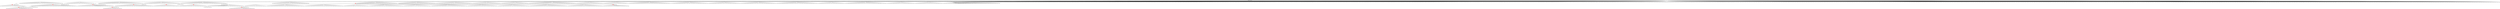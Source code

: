 digraph g {
	"60" -> "61";
	"61" [color=indianred1, style=filled, label="26"];
	"59" -> "60";
	"60" [label="12"];
	"50" -> "51";
	"51" [color=indianred1, style=filled, label="43"];
	"48" -> "49";
	"49" [label="6"];
	"48" -> "50";
	"50" [label="39"];
	"47" -> "48";
	"48" [color=indianred1, style=filled, label="23"];
	"46" -> "47";
	"47" [label="43"];
	"42" -> "43";
	"43" [color=indianred1, style=filled, label="49"];
	"41" -> "42";
	"42" [label="41"];
	"41" -> "44";
	"44" [label="44"];
	"35" -> "36";
	"36" [color=indianred1, style=filled, label="14"];
	"34" -> "35";
	"35" [label="18"];
	"33" -> "34";
	"34" [color=indianred1, style=filled, label="27"];
	"32" -> "33";
	"33" [label="14"];
	"25" -> "26";
	"26" [color=indianred1, style=filled, label="19"];
	"24" -> "25";
	"25" [label="38"];
	"22" -> "23";
	"23" [color=indianred1, style=filled, label="50"];
	"21" -> "22";
	"22" [label="32"];
	"16" -> "17";
	"17" [label="24"];
	"14" -> "15";
	"15" [color=indianred1, style=filled, label="15"];
	"13" -> "14";
	"14" [label="5"];
	"5" -> "6";
	"6" [label="1"];
	"5" -> "7";
	"7" [label="31"];
	"5" -> "8";
	"8" [label="7"];
	"5" -> "9";
	"9" [label="37"];
	"5" -> "10";
	"10" [label="9"];
	"5" -> "11";
	"11" [label="35"];
	"5" -> "12";
	"12" [label="33"];
	"5" -> "13";
	"13" [label="15"];
	"5" -> "16";
	"16" [label="47"];
	"5" -> "18";
	"18" [label="36"];
	"5" -> "19";
	"19" [label="46"];
	"5" -> "20";
	"20" [label="34"];
	"4" -> "5";
	"5" [color=indianred1, style=filled, label="40"];
	"2" -> "3";
	"3" [color=indianred1, style=filled, label="22"];
	"1" -> "2";
	"2" [label="13"];
	"0" -> "1";
	"1" [label="22"];
	"0" -> "4";
	"4" [label="40"];
	"0" -> "21";
	"21" [label="50"];
	"0" -> "24";
	"24" [label="19"];
	"0" -> "27";
	"27" [label="28"];
	"0" -> "28";
	"28" [label="11"];
	"0" -> "29";
	"29" [label="8"];
	"0" -> "30";
	"30" [label="4"];
	"0" -> "31";
	"31" [label="20"];
	"0" -> "32";
	"32" [label="27"];
	"0" -> "37";
	"37" [label="29"];
	"0" -> "38";
	"38" [label="42"];
	"0" -> "39";
	"39" [label="10"];
	"0" -> "40";
	"40" [label="45"];
	"0" -> "41";
	"41" [label="49"];
	"0" -> "45";
	"45" [label="3"];
	"0" -> "46";
	"46" [label="23"];
	"0" -> "52";
	"52" [label="30"];
	"0" -> "53";
	"53" [label="17"];
	"0" -> "54";
	"54" [label="21"];
	"0" -> "55";
	"55" [label="48"];
	"0" -> "56";
	"56" [label="25"];
	"0" -> "57";
	"57" [label="16"];
	"0" -> "58";
	"58" [label="2"];
	"0" -> "59";
	"59" [label="26"];
	"0" [label="germline"];
	"0" -> "cell1";
	"cell1" [shape=box];
	"46" -> "cell2";
	"cell2" [shape=box];
	"35" -> "cell3";
	"cell3" [shape=box];
	"27" -> "cell4";
	"cell4" [shape=box];
	"51" -> "cell5";
	"cell5" [shape=box];
	"29" -> "cell6";
	"cell6" [shape=box];
	"6" -> "cell7";
	"cell7" [shape=box];
	"32" -> "cell8";
	"cell8" [shape=box];
	"3" -> "cell9";
	"cell9" [shape=box];
	"0" -> "cell10";
	"cell10" [shape=box];
	"0" -> "cell11";
	"cell11" [shape=box];
	"26" -> "cell12";
	"cell12" [shape=box];
	"0" -> "cell13";
	"cell13" [shape=box];
	"7" -> "cell14";
	"cell14" [shape=box];
	"54" -> "cell15";
	"cell15" [shape=box];
	"0" -> "cell16";
	"cell16" [shape=box];
	"0" -> "cell17";
	"cell17" [shape=box];
	"38" -> "cell18";
	"cell18" [shape=box];
	"57" -> "cell19";
	"cell19" [shape=box];
	"0" -> "cell20";
	"cell20" [shape=box];
	"39" -> "cell21";
	"cell21" [shape=box];
	"10" -> "cell22";
	"cell22" [shape=box];
	"30" -> "cell23";
	"cell23" [shape=box];
	"0" -> "cell24";
	"cell24" [shape=box];
	"0" -> "cell25";
	"cell25" [shape=box];
	"0" -> "cell26";
	"cell26" [shape=box];
	"0" -> "cell27";
	"cell27" [shape=box];
	"10" -> "cell28";
	"cell28" [shape=box];
	"0" -> "cell29";
	"cell29" [shape=box];
	"0" -> "cell30";
	"cell30" [shape=box];
	"4" -> "cell31";
	"cell31" [shape=box];
	"0" -> "cell32";
	"cell32" [shape=box];
	"0" -> "cell33";
	"cell33" [shape=box];
	"0" -> "cell34";
	"cell34" [shape=box];
	"49" -> "cell35";
	"cell35" [shape=box];
	"38" -> "cell36";
	"cell36" [shape=box];
	"47" -> "cell37";
	"cell37" [shape=box];
	"0" -> "cell38";
	"cell38" [shape=box];
	"0" -> "cell39";
	"cell39" [shape=box];
	"55" -> "cell40";
	"cell40" [shape=box];
	"28" -> "cell41";
	"cell41" [shape=box];
	"0" -> "cell42";
	"cell42" [shape=box];
	"0" -> "cell43";
	"cell43" [shape=box];
	"0" -> "cell44";
	"cell44" [shape=box];
	"52" -> "cell45";
	"cell45" [shape=box];
	"8" -> "cell46";
	"cell46" [shape=box];
	"0" -> "cell47";
	"cell47" [shape=box];
	"25" -> "cell48";
	"cell48" [shape=box];
	"0" -> "cell49";
	"cell49" [shape=box];
	"4" -> "cell50";
	"cell50" [shape=box];
	"26" -> "cell51";
	"cell51" [shape=box];
	"0" -> "cell52";
	"cell52" [shape=box];
	"26" -> "cell53";
	"cell53" [shape=box];
	"1" -> "cell54";
	"cell54" [shape=box];
	"0" -> "cell55";
	"cell55" [shape=box];
	"0" -> "cell56";
	"cell56" [shape=box];
	"56" -> "cell57";
	"cell57" [shape=box];
	"12" -> "cell58";
	"cell58" [shape=box];
	"40" -> "cell59";
	"cell59" [shape=box];
	"0" -> "cell60";
	"cell60" [shape=box];
	"34" -> "cell61";
	"cell61" [shape=box];
	"0" -> "cell62";
	"cell62" [shape=box];
	"0" -> "cell63";
	"cell63" [shape=box];
	"0" -> "cell64";
	"cell64" [shape=box];
	"0" -> "cell65";
	"cell65" [shape=box];
	"35" -> "cell66";
	"cell66" [shape=box];
	"4" -> "cell67";
	"cell67" [shape=box];
	"0" -> "cell68";
	"cell68" [shape=box];
	"0" -> "cell69";
	"cell69" [shape=box];
	"53" -> "cell70";
	"cell70" [shape=box];
	"0" -> "cell71";
	"cell71" [shape=box];
	"0" -> "cell72";
	"cell72" [shape=box];
	"32" -> "cell73";
	"cell73" [shape=box];
	"0" -> "cell74";
	"cell74" [shape=box];
	"59" -> "cell75";
	"cell75" [shape=box];
	"52" -> "cell76";
	"cell76" [shape=box];
	"4" -> "cell77";
	"cell77" [shape=box];
	"51" -> "cell78";
	"cell78" [shape=box];
	"0" -> "cell79";
	"cell79" [shape=box];
	"0" -> "cell80";
	"cell80" [shape=box];
	"52" -> "cell81";
	"cell81" [shape=box];
	"0" -> "cell82";
	"cell82" [shape=box];
	"0" -> "cell83";
	"cell83" [shape=box];
	"38" -> "cell84";
	"cell84" [shape=box];
	"24" -> "cell85";
	"cell85" [shape=box];
	"55" -> "cell86";
	"cell86" [shape=box];
	"41" -> "cell87";
	"cell87" [shape=box];
	"0" -> "cell88";
	"cell88" [shape=box];
	"6" -> "cell89";
	"cell89" [shape=box];
	"26" -> "cell90";
	"cell90" [shape=box];
	"0" -> "cell91";
	"cell91" [shape=box];
	"0" -> "cell92";
	"cell92" [shape=box];
	"0" -> "cell93";
	"cell93" [shape=box];
	"4" -> "cell94";
	"cell94" [shape=box];
	"38" -> "cell95";
	"cell95" [shape=box];
	"0" -> "cell96";
	"cell96" [shape=box];
	"31" -> "cell97";
	"cell97" [shape=box];
	"53" -> "cell98";
	"cell98" [shape=box];
	"0" -> "cell99";
	"cell99" [shape=box];
	"0" -> "cell100";
	"cell100" [shape=box];
	"16" -> "cell101";
	"cell101" [shape=box];
	"61" -> "cell102";
	"cell102" [shape=box];
	"45" -> "cell103";
	"cell103" [shape=box];
	"41" -> "cell104";
	"cell104" [shape=box];
	"0" -> "cell105";
	"cell105" [shape=box];
	"0" -> "cell106";
	"cell106" [shape=box];
	"32" -> "cell107";
	"cell107" [shape=box];
	"0" -> "cell108";
	"cell108" [shape=box];
	"32" -> "cell109";
	"cell109" [shape=box];
	"0" -> "cell110";
	"cell110" [shape=box];
	"0" -> "cell111";
	"cell111" [shape=box];
	"52" -> "cell112";
	"cell112" [shape=box];
	"38" -> "cell113";
	"cell113" [shape=box];
	"0" -> "cell114";
	"cell114" [shape=box];
	"28" -> "cell115";
	"cell115" [shape=box];
	"0" -> "cell116";
	"cell116" [shape=box];
	"9" -> "cell117";
	"cell117" [shape=box];
	"0" -> "cell118";
	"cell118" [shape=box];
	"41" -> "cell119";
	"cell119" [shape=box];
	"0" -> "cell120";
	"cell120" [shape=box];
	"0" -> "cell121";
	"cell121" [shape=box];
	"0" -> "cell122";
	"cell122" [shape=box];
	"0" -> "cell123";
	"cell123" [shape=box];
	"0" -> "cell124";
	"cell124" [shape=box];
	"0" -> "cell125";
	"cell125" [shape=box];
	"0" -> "cell126";
	"cell126" [shape=box];
	"27" -> "cell127";
	"cell127" [shape=box];
	"3" -> "cell128";
	"cell128" [shape=box];
	"38" -> "cell129";
	"cell129" [shape=box];
	"31" -> "cell130";
	"cell130" [shape=box];
	"0" -> "cell131";
	"cell131" [shape=box];
	"0" -> "cell132";
	"cell132" [shape=box];
	"43" -> "cell133";
	"cell133" [shape=box];
	"21" -> "cell134";
	"cell134" [shape=box];
	"43" -> "cell135";
	"cell135" [shape=box];
	"0" -> "cell136";
	"cell136" [shape=box];
	"0" -> "cell137";
	"cell137" [shape=box];
	"0" -> "cell138";
	"cell138" [shape=box];
	"0" -> "cell139";
	"cell139" [shape=box];
	"0" -> "cell140";
	"cell140" [shape=box];
	"0" -> "cell141";
	"cell141" [shape=box];
	"0" -> "cell142";
	"cell142" [shape=box];
	"0" -> "cell143";
	"cell143" [shape=box];
	"24" -> "cell144";
	"cell144" [shape=box];
	"0" -> "cell145";
	"cell145" [shape=box];
	"0" -> "cell146";
	"cell146" [shape=box];
	"0" -> "cell147";
	"cell147" [shape=box];
	"0" -> "cell148";
	"cell148" [shape=box];
	"0" -> "cell149";
	"cell149" [shape=box];
	"0" -> "cell150";
	"cell150" [shape=box];
	"57" -> "cell151";
	"cell151" [shape=box];
	"36" -> "cell152";
	"cell152" [shape=box];
	"0" -> "cell153";
	"cell153" [shape=box];
	"0" -> "cell154";
	"cell154" [shape=box];
	"39" -> "cell155";
	"cell155" [shape=box];
	"0" -> "cell156";
	"cell156" [shape=box];
	"26" -> "cell157";
	"cell157" [shape=box];
	"43" -> "cell158";
	"cell158" [shape=box];
	"0" -> "cell159";
	"cell159" [shape=box];
	"59" -> "cell160";
	"cell160" [shape=box];
	"0" -> "cell161";
	"cell161" [shape=box];
	"37" -> "cell162";
	"cell162" [shape=box];
	"23" -> "cell163";
	"cell163" [shape=box];
	"39" -> "cell164";
	"cell164" [shape=box];
	"54" -> "cell165";
	"cell165" [shape=box];
	"41" -> "cell166";
	"cell166" [shape=box];
	"0" -> "cell167";
	"cell167" [shape=box];
	"39" -> "cell168";
	"cell168" [shape=box];
	"0" -> "cell169";
	"cell169" [shape=box];
	"24" -> "cell170";
	"cell170" [shape=box];
	"11" -> "cell171";
	"cell171" [shape=box];
	"0" -> "cell172";
	"cell172" [shape=box];
	"0" -> "cell173";
	"cell173" [shape=box];
	"24" -> "cell174";
	"cell174" [shape=box];
	"0" -> "cell175";
	"cell175" [shape=box];
	"0" -> "cell176";
	"cell176" [shape=box];
	"0" -> "cell177";
	"cell177" [shape=box];
	"0" -> "cell178";
	"cell178" [shape=box];
	"0" -> "cell179";
	"cell179" [shape=box];
	"0" -> "cell180";
	"cell180" [shape=box];
	"6" -> "cell181";
	"cell181" [shape=box];
	"0" -> "cell182";
	"cell182" [shape=box];
	"1" -> "cell183";
	"cell183" [shape=box];
	"0" -> "cell184";
	"cell184" [shape=box];
	"0" -> "cell185";
	"cell185" [shape=box];
	"1" -> "cell186";
	"cell186" [shape=box];
	"48" -> "cell187";
	"cell187" [shape=box];
	"48" -> "cell188";
	"cell188" [shape=box];
	"0" -> "cell189";
	"cell189" [shape=box];
	"23" -> "cell190";
	"cell190" [shape=box];
	"4" -> "cell191";
	"cell191" [shape=box];
	"0" -> "cell192";
	"cell192" [shape=box];
	"3" -> "cell193";
	"cell193" [shape=box];
	"0" -> "cell194";
	"cell194" [shape=box];
	"37" -> "cell195";
	"cell195" [shape=box];
	"0" -> "cell196";
	"cell196" [shape=box];
	"59" -> "cell197";
	"cell197" [shape=box];
	"0" -> "cell198";
	"cell198" [shape=box];
	"12" -> "cell199";
	"cell199" [shape=box];
	"39" -> "cell200";
	"cell200" [shape=box];
	"16" -> "cell201";
	"cell201" [shape=box];
	"9" -> "cell202";
	"cell202" [shape=box];
	"0" -> "cell203";
	"cell203" [shape=box];
	"0" -> "cell204";
	"cell204" [shape=box];
	"0" -> "cell205";
	"cell205" [shape=box];
	"0" -> "cell206";
	"cell206" [shape=box];
	"0" -> "cell207";
	"cell207" [shape=box];
	"9" -> "cell208";
	"cell208" [shape=box];
	"29" -> "cell209";
	"cell209" [shape=box];
	"0" -> "cell210";
	"cell210" [shape=box];
	"0" -> "cell211";
	"cell211" [shape=box];
	"0" -> "cell212";
	"cell212" [shape=box];
	"24" -> "cell213";
	"cell213" [shape=box];
	"33" -> "cell214";
	"cell214" [shape=box];
	"0" -> "cell215";
	"cell215" [shape=box];
	"0" -> "cell216";
	"cell216" [shape=box];
	"0" -> "cell217";
	"cell217" [shape=box];
	"7" -> "cell218";
	"cell218" [shape=box];
	"0" -> "cell219";
	"cell219" [shape=box];
	"0" -> "cell220";
	"cell220" [shape=box];
	"0" -> "cell221";
	"cell221" [shape=box];
	"37" -> "cell222";
	"cell222" [shape=box];
	"0" -> "cell223";
	"cell223" [shape=box];
	"34" -> "cell224";
	"cell224" [shape=box];
	"0" -> "cell225";
	"cell225" [shape=box];
	"34" -> "cell226";
	"cell226" [shape=box];
	"48" -> "cell227";
	"cell227" [shape=box];
	"0" -> "cell228";
	"cell228" [shape=box];
	"8" -> "cell229";
	"cell229" [shape=box];
	"0" -> "cell230";
	"cell230" [shape=box];
	"56" -> "cell231";
	"cell231" [shape=box];
	"31" -> "cell232";
	"cell232" [shape=box];
	"8" -> "cell233";
	"cell233" [shape=box];
	"39" -> "cell234";
	"cell234" [shape=box];
	"0" -> "cell235";
	"cell235" [shape=box];
	"9" -> "cell236";
	"cell236" [shape=box];
	"1" -> "cell237";
	"cell237" [shape=box];
	"0" -> "cell238";
	"cell238" [shape=box];
	"0" -> "cell239";
	"cell239" [shape=box];
	"0" -> "cell240";
	"cell240" [shape=box];
	"0" -> "cell241";
	"cell241" [shape=box];
	"13" -> "cell242";
	"cell242" [shape=box];
	"16" -> "cell243";
	"cell243" [shape=box];
	"0" -> "cell244";
	"cell244" [shape=box];
	"0" -> "cell245";
	"cell245" [shape=box];
	"4" -> "cell246";
	"cell246" [shape=box];
	"9" -> "cell247";
	"cell247" [shape=box];
	"0" -> "cell248";
	"cell248" [shape=box];
	"12" -> "cell249";
	"cell249" [shape=box];
	"13" -> "cell250";
	"cell250" [shape=box];
	"32" -> "cell251";
	"cell251" [shape=box];
	"41" -> "cell252";
	"cell252" [shape=box];
	"11" -> "cell253";
	"cell253" [shape=box];
	"0" -> "cell254";
	"cell254" [shape=box];
	"0" -> "cell255";
	"cell255" [shape=box];
	"0" -> "cell256";
	"cell256" [shape=box];
	"0" -> "cell257";
	"cell257" [shape=box];
	"3" -> "cell258";
	"cell258" [shape=box];
	"6" -> "cell259";
	"cell259" [shape=box];
	"0" -> "cell260";
	"cell260" [shape=box];
	"0" -> "cell261";
	"cell261" [shape=box];
	"43" -> "cell262";
	"cell262" [shape=box];
	"0" -> "cell263";
	"cell263" [shape=box];
	"0" -> "cell264";
	"cell264" [shape=box];
	"18" -> "cell265";
	"cell265" [shape=box];
	"7" -> "cell266";
	"cell266" [shape=box];
	"0" -> "cell267";
	"cell267" [shape=box];
	"0" -> "cell268";
	"cell268" [shape=box];
	"43" -> "cell269";
	"cell269" [shape=box];
	"15" -> "cell270";
	"cell270" [shape=box];
	"0" -> "cell271";
	"cell271" [shape=box];
	"31" -> "cell272";
	"cell272" [shape=box];
	"0" -> "cell273";
	"cell273" [shape=box];
	"0" -> "cell274";
	"cell274" [shape=box];
	"0" -> "cell275";
	"cell275" [shape=box];
	"10" -> "cell276";
	"cell276" [shape=box];
	"57" -> "cell277";
	"cell277" [shape=box];
	"56" -> "cell278";
	"cell278" [shape=box];
	"0" -> "cell279";
	"cell279" [shape=box];
	"0" -> "cell280";
	"cell280" [shape=box];
	"0" -> "cell281";
	"cell281" [shape=box];
	"1" -> "cell282";
	"cell282" [shape=box];
	"0" -> "cell283";
	"cell283" [shape=box];
	"59" -> "cell284";
	"cell284" [shape=box];
	"0" -> "cell285";
	"cell285" [shape=box];
	"10" -> "cell286";
	"cell286" [shape=box];
	"0" -> "cell287";
	"cell287" [shape=box];
	"30" -> "cell288";
	"cell288" [shape=box];
	"0" -> "cell289";
	"cell289" [shape=box];
	"0" -> "cell290";
	"cell290" [shape=box];
	"45" -> "cell291";
	"cell291" [shape=box];
	"0" -> "cell292";
	"cell292" [shape=box];
	"43" -> "cell293";
	"cell293" [shape=box];
	"20" -> "cell294";
	"cell294" [shape=box];
	"0" -> "cell295";
	"cell295" [shape=box];
	"0" -> "cell296";
	"cell296" [shape=box];
	"55" -> "cell297";
	"cell297" [shape=box];
	"11" -> "cell298";
	"cell298" [shape=box];
	"0" -> "cell299";
	"cell299" [shape=box];
	"28" -> "cell300";
	"cell300" [shape=box];
	"39" -> "cell301";
	"cell301" [shape=box];
	"26" -> "cell302";
	"cell302" [shape=box];
	"0" -> "cell303";
	"cell303" [shape=box];
	"0" -> "cell304";
	"cell304" [shape=box];
	"4" -> "cell305";
	"cell305" [shape=box];
	"0" -> "cell306";
	"cell306" [shape=box];
	"20" -> "cell307";
	"cell307" [shape=box];
	"48" -> "cell308";
	"cell308" [shape=box];
	"48" -> "cell309";
	"cell309" [shape=box];
	"39" -> "cell310";
	"cell310" [shape=box];
	"51" -> "cell311";
	"cell311" [shape=box];
	"0" -> "cell312";
	"cell312" [shape=box];
	"0" -> "cell313";
	"cell313" [shape=box];
	"2" -> "cell314";
	"cell314" [shape=box];
	"3" -> "cell315";
	"cell315" [shape=box];
	"0" -> "cell316";
	"cell316" [shape=box];
	"48" -> "cell317";
	"cell317" [shape=box];
	"36" -> "cell318";
	"cell318" [shape=box];
	"51" -> "cell319";
	"cell319" [shape=box];
	"52" -> "cell320";
	"cell320" [shape=box];
	"52" -> "cell321";
	"cell321" [shape=box];
	"0" -> "cell322";
	"cell322" [shape=box];
	"54" -> "cell323";
	"cell323" [shape=box];
	"0" -> "cell324";
	"cell324" [shape=box];
	"52" -> "cell325";
	"cell325" [shape=box];
	"48" -> "cell326";
	"cell326" [shape=box];
	"0" -> "cell327";
	"cell327" [shape=box];
	"0" -> "cell328";
	"cell328" [shape=box];
	"11" -> "cell329";
	"cell329" [shape=box];
	"16" -> "cell330";
	"cell330" [shape=box];
	"37" -> "cell331";
	"cell331" [shape=box];
	"0" -> "cell332";
	"cell332" [shape=box];
	"0" -> "cell333";
	"cell333" [shape=box];
	"29" -> "cell334";
	"cell334" [shape=box];
	"0" -> "cell335";
	"cell335" [shape=box];
	"0" -> "cell336";
	"cell336" [shape=box];
	"20" -> "cell337";
	"cell337" [shape=box];
	"0" -> "cell338";
	"cell338" [shape=box];
	"0" -> "cell339";
	"cell339" [shape=box];
	"0" -> "cell340";
	"cell340" [shape=box];
	"0" -> "cell341";
	"cell341" [shape=box];
	"0" -> "cell342";
	"cell342" [shape=box];
	"18" -> "cell343";
	"cell343" [shape=box];
	"0" -> "cell344";
	"cell344" [shape=box];
	"0" -> "cell345";
	"cell345" [shape=box];
	"0" -> "cell346";
	"cell346" [shape=box];
	"0" -> "cell347";
	"cell347" [shape=box];
	"43" -> "cell348";
	"cell348" [shape=box];
	"0" -> "cell349";
	"cell349" [shape=box];
	"0" -> "cell350";
	"cell350" [shape=box];
	"0" -> "cell351";
	"cell351" [shape=box];
	"24" -> "cell352";
	"cell352" [shape=box];
	"58" -> "cell353";
	"cell353" [shape=box];
	"43" -> "cell354";
	"cell354" [shape=box];
	"41" -> "cell355";
	"cell355" [shape=box];
	"0" -> "cell356";
	"cell356" [shape=box];
	"58" -> "cell357";
	"cell357" [shape=box];
	"0" -> "cell358";
	"cell358" [shape=box];
	"0" -> "cell359";
	"cell359" [shape=box];
	"0" -> "cell360";
	"cell360" [shape=box];
	"0" -> "cell361";
	"cell361" [shape=box];
	"0" -> "cell362";
	"cell362" [shape=box];
	"14" -> "cell363";
	"cell363" [shape=box];
	"56" -> "cell364";
	"cell364" [shape=box];
	"54" -> "cell365";
	"cell365" [shape=box];
	"0" -> "cell366";
	"cell366" [shape=box];
	"11" -> "cell367";
	"cell367" [shape=box];
	"15" -> "cell368";
	"cell368" [shape=box];
	"28" -> "cell369";
	"cell369" [shape=box];
	"0" -> "cell370";
	"cell370" [shape=box];
	"50" -> "cell371";
	"cell371" [shape=box];
	"3" -> "cell372";
	"cell372" [shape=box];
	"11" -> "cell373";
	"cell373" [shape=box];
	"0" -> "cell374";
	"cell374" [shape=box];
	"37" -> "cell375";
	"cell375" [shape=box];
	"40" -> "cell376";
	"cell376" [shape=box];
	"55" -> "cell377";
	"cell377" [shape=box];
	"22" -> "cell378";
	"cell378" [shape=box];
	"19" -> "cell379";
	"cell379" [shape=box];
	"0" -> "cell380";
	"cell380" [shape=box];
	"0" -> "cell381";
	"cell381" [shape=box];
	"0" -> "cell382";
	"cell382" [shape=box];
	"55" -> "cell383";
	"cell383" [shape=box];
	"23" -> "cell384";
	"cell384" [shape=box];
	"0" -> "cell385";
	"cell385" [shape=box];
	"48" -> "cell386";
	"cell386" [shape=box];
	"29" -> "cell387";
	"cell387" [shape=box];
	"0" -> "cell388";
	"cell388" [shape=box];
	"45" -> "cell389";
	"cell389" [shape=box];
	"45" -> "cell390";
	"cell390" [shape=box];
	"0" -> "cell391";
	"cell391" [shape=box];
	"52" -> "cell392";
	"cell392" [shape=box];
	"0" -> "cell393";
	"cell393" [shape=box];
	"0" -> "cell394";
	"cell394" [shape=box];
	"0" -> "cell395";
	"cell395" [shape=box];
	"0" -> "cell396";
	"cell396" [shape=box];
	"40" -> "cell397";
	"cell397" [shape=box];
	"21" -> "cell398";
	"cell398" [shape=box];
	"0" -> "cell399";
	"cell399" [shape=box];
	"24" -> "cell400";
	"cell400" [shape=box];
	"16" -> "cell401";
	"cell401" [shape=box];
	"0" -> "cell402";
	"cell402" [shape=box];
	"0" -> "cell403";
	"cell403" [shape=box];
	"46" -> "cell404";
	"cell404" [shape=box];
	"0" -> "cell405";
	"cell405" [shape=box];
	"56" -> "cell406";
	"cell406" [shape=box];
	"0" -> "cell407";
	"cell407" [shape=box];
	"0" -> "cell408";
	"cell408" [shape=box];
	"29" -> "cell409";
	"cell409" [shape=box];
	"12" -> "cell410";
	"cell410" [shape=box];
	"0" -> "cell411";
	"cell411" [shape=box];
	"43" -> "cell412";
	"cell412" [shape=box];
	"15" -> "cell413";
	"cell413" [shape=box];
	"7" -> "cell414";
	"cell414" [shape=box];
	"32" -> "cell415";
	"cell415" [shape=box];
	"24" -> "cell416";
	"cell416" [shape=box];
	"0" -> "cell417";
	"cell417" [shape=box];
	"0" -> "cell418";
	"cell418" [shape=box];
	"0" -> "cell419";
	"cell419" [shape=box];
	"4" -> "cell420";
	"cell420" [shape=box];
	"17" -> "cell421";
	"cell421" [shape=box];
	"0" -> "cell422";
	"cell422" [shape=box];
	"0" -> "cell423";
	"cell423" [shape=box];
	"0" -> "cell424";
	"cell424" [shape=box];
	"19" -> "cell425";
	"cell425" [shape=box];
	"0" -> "cell426";
	"cell426" [shape=box];
	"0" -> "cell427";
	"cell427" [shape=box];
	"46" -> "cell428";
	"cell428" [shape=box];
	"0" -> "cell429";
	"cell429" [shape=box];
	"0" -> "cell430";
	"cell430" [shape=box];
	"0" -> "cell431";
	"cell431" [shape=box];
	"57" -> "cell432";
	"cell432" [shape=box];
	"0" -> "cell433";
	"cell433" [shape=box];
	"6" -> "cell434";
	"cell434" [shape=box];
	"38" -> "cell435";
	"cell435" [shape=box];
	"40" -> "cell436";
	"cell436" [shape=box];
	"39" -> "cell437";
	"cell437" [shape=box];
	"60" -> "cell438";
	"cell438" [shape=box];
	"0" -> "cell439";
	"cell439" [shape=box];
	"0" -> "cell440";
	"cell440" [shape=box];
	"0" -> "cell441";
	"cell441" [shape=box];
	"46" -> "cell442";
	"cell442" [shape=box];
	"0" -> "cell443";
	"cell443" [shape=box];
	"38" -> "cell444";
	"cell444" [shape=box];
	"51" -> "cell445";
	"cell445" [shape=box];
	"0" -> "cell446";
	"cell446" [shape=box];
	"16" -> "cell447";
	"cell447" [shape=box];
	"0" -> "cell448";
	"cell448" [shape=box];
	"28" -> "cell449";
	"cell449" [shape=box];
	"0" -> "cell450";
	"cell450" [shape=box];
	"46" -> "cell451";
	"cell451" [shape=box];
	"56" -> "cell452";
	"cell452" [shape=box];
	"53" -> "cell453";
	"cell453" [shape=box];
	"6" -> "cell454";
	"cell454" [shape=box];
	"38" -> "cell455";
	"cell455" [shape=box];
	"0" -> "cell456";
	"cell456" [shape=box];
	"0" -> "cell457";
	"cell457" [shape=box];
	"46" -> "cell458";
	"cell458" [shape=box];
	"57" -> "cell459";
	"cell459" [shape=box];
	"47" -> "cell460";
	"cell460" [shape=box];
	"48" -> "cell461";
	"cell461" [shape=box];
	"0" -> "cell462";
	"cell462" [shape=box];
	"59" -> "cell463";
	"cell463" [shape=box];
	"54" -> "cell464";
	"cell464" [shape=box];
	"37" -> "cell465";
	"cell465" [shape=box];
	"0" -> "cell466";
	"cell466" [shape=box];
	"17" -> "cell467";
	"cell467" [shape=box];
	"21" -> "cell468";
	"cell468" [shape=box];
	"55" -> "cell469";
	"cell469" [shape=box];
	"0" -> "cell470";
	"cell470" [shape=box];
	"0" -> "cell471";
	"cell471" [shape=box];
	"0" -> "cell472";
	"cell472" [shape=box];
	"0" -> "cell473";
	"cell473" [shape=box];
	"0" -> "cell474";
	"cell474" [shape=box];
	"30" -> "cell475";
	"cell475" [shape=box];
	"30" -> "cell476";
	"cell476" [shape=box];
	"0" -> "cell477";
	"cell477" [shape=box];
	"0" -> "cell478";
	"cell478" [shape=box];
	"59" -> "cell479";
	"cell479" [shape=box];
	"0" -> "cell480";
	"cell480" [shape=box];
	"0" -> "cell481";
	"cell481" [shape=box];
	"29" -> "cell482";
	"cell482" [shape=box];
	"0" -> "cell483";
	"cell483" [shape=box];
	"0" -> "cell484";
	"cell484" [shape=box];
	"1" -> "cell485";
	"cell485" [shape=box];
	"0" -> "cell486";
	"cell486" [shape=box];
	"11" -> "cell487";
	"cell487" [shape=box];
	"21" -> "cell488";
	"cell488" [shape=box];
	"0" -> "cell489";
	"cell489" [shape=box];
	"0" -> "cell490";
	"cell490" [shape=box];
	"31" -> "cell491";
	"cell491" [shape=box];
	"19" -> "cell492";
	"cell492" [shape=box];
	"41" -> "cell493";
	"cell493" [shape=box];
	"0" -> "cell494";
	"cell494" [shape=box];
	"0" -> "cell495";
	"cell495" [shape=box];
	"0" -> "cell496";
	"cell496" [shape=box];
	"0" -> "cell497";
	"cell497" [shape=box];
	"10" -> "cell498";
	"cell498" [shape=box];
	"32" -> "cell499";
	"cell499" [shape=box];
	"59" -> "cell500";
	"cell500" [shape=box];
	"41" -> "cell501";
	"cell501" [shape=box];
	"0" -> "cell502";
	"cell502" [shape=box];
	"21" -> "cell503";
	"cell503" [shape=box];
	"56" -> "cell504";
	"cell504" [shape=box];
	"31" -> "cell505";
	"cell505" [shape=box];
	"21" -> "cell506";
	"cell506" [shape=box];
	"0" -> "cell507";
	"cell507" [shape=box];
	"55" -> "cell508";
	"cell508" [shape=box];
	"0" -> "cell509";
	"cell509" [shape=box];
	"0" -> "cell510";
	"cell510" [shape=box];
	"0" -> "cell511";
	"cell511" [shape=box];
	"0" -> "cell512";
	"cell512" [shape=box];
	"0" -> "cell513";
	"cell513" [shape=box];
	"0" -> "cell514";
	"cell514" [shape=box];
	"0" -> "cell515";
	"cell515" [shape=box];
	"43" -> "cell516";
	"cell516" [shape=box];
	"0" -> "cell517";
	"cell517" [shape=box];
	"0" -> "cell518";
	"cell518" [shape=box];
	"52" -> "cell519";
	"cell519" [shape=box];
	"54" -> "cell520";
	"cell520" [shape=box];
	"0" -> "cell521";
	"cell521" [shape=box];
	"0" -> "cell522";
	"cell522" [shape=box];
	"0" -> "cell523";
	"cell523" [shape=box];
	"11" -> "cell524";
	"cell524" [shape=box];
	"0" -> "cell525";
	"cell525" [shape=box];
	"0" -> "cell526";
	"cell526" [shape=box];
	"0" -> "cell527";
	"cell527" [shape=box];
	"49" -> "cell528";
	"cell528" [shape=box];
	"0" -> "cell529";
	"cell529" [shape=box];
	"30" -> "cell530";
	"cell530" [shape=box];
	"0" -> "cell531";
	"cell531" [shape=box];
	"0" -> "cell532";
	"cell532" [shape=box];
	"0" -> "cell533";
	"cell533" [shape=box];
	"54" -> "cell534";
	"cell534" [shape=box];
	"38" -> "cell535";
	"cell535" [shape=box];
	"58" -> "cell536";
	"cell536" [shape=box];
	"7" -> "cell537";
	"cell537" [shape=box];
	"0" -> "cell538";
	"cell538" [shape=box];
	"6" -> "cell539";
	"cell539" [shape=box];
	"0" -> "cell540";
	"cell540" [shape=box];
	"0" -> "cell541";
	"cell541" [shape=box];
	"0" -> "cell542";
	"cell542" [shape=box];
	"4" -> "cell543";
	"cell543" [shape=box];
	"30" -> "cell544";
	"cell544" [shape=box];
	"12" -> "cell545";
	"cell545" [shape=box];
	"0" -> "cell546";
	"cell546" [shape=box];
	"0" -> "cell547";
	"cell547" [shape=box];
	"0" -> "cell548";
	"cell548" [shape=box];
	"58" -> "cell549";
	"cell549" [shape=box];
	"0" -> "cell550";
	"cell550" [shape=box];
	"0" -> "cell551";
	"cell551" [shape=box];
	"52" -> "cell552";
	"cell552" [shape=box];
	"0" -> "cell553";
	"cell553" [shape=box];
	"11" -> "cell554";
	"cell554" [shape=box];
	"61" -> "cell555";
	"cell555" [shape=box];
	"0" -> "cell556";
	"cell556" [shape=box];
	"1" -> "cell557";
	"cell557" [shape=box];
	"40" -> "cell558";
	"cell558" [shape=box];
	"0" -> "cell559";
	"cell559" [shape=box];
	"45" -> "cell560";
	"cell560" [shape=box];
	"0" -> "cell561";
	"cell561" [shape=box];
	"59" -> "cell562";
	"cell562" [shape=box];
	"0" -> "cell563";
	"cell563" [shape=box];
	"0" -> "cell564";
	"cell564" [shape=box];
	"0" -> "cell565";
	"cell565" [shape=box];
	"0" -> "cell566";
	"cell566" [shape=box];
	"19" -> "cell567";
	"cell567" [shape=box];
	"28" -> "cell568";
	"cell568" [shape=box];
	"41" -> "cell569";
	"cell569" [shape=box];
	"51" -> "cell570";
	"cell570" [shape=box];
	"0" -> "cell571";
	"cell571" [shape=box];
	"3" -> "cell572";
	"cell572" [shape=box];
	"48" -> "cell573";
	"cell573" [shape=box];
	"59" -> "cell574";
	"cell574" [shape=box];
	"0" -> "cell575";
	"cell575" [shape=box];
	"0" -> "cell576";
	"cell576" [shape=box];
	"54" -> "cell577";
	"cell577" [shape=box];
	"6" -> "cell578";
	"cell578" [shape=box];
	"29" -> "cell579";
	"cell579" [shape=box];
	"0" -> "cell580";
	"cell580" [shape=box];
	"0" -> "cell581";
	"cell581" [shape=box];
	"0" -> "cell582";
	"cell582" [shape=box];
	"0" -> "cell583";
	"cell583" [shape=box];
	"15" -> "cell584";
	"cell584" [shape=box];
	"7" -> "cell585";
	"cell585" [shape=box];
	"0" -> "cell586";
	"cell586" [shape=box];
	"35" -> "cell587";
	"cell587" [shape=box];
	"23" -> "cell588";
	"cell588" [shape=box];
	"20" -> "cell589";
	"cell589" [shape=box];
	"0" -> "cell590";
	"cell590" [shape=box];
	"28" -> "cell591";
	"cell591" [shape=box];
	"19" -> "cell592";
	"cell592" [shape=box];
	"16" -> "cell593";
	"cell593" [shape=box];
	"29" -> "cell594";
	"cell594" [shape=box];
	"0" -> "cell595";
	"cell595" [shape=box];
	"0" -> "cell596";
	"cell596" [shape=box];
	"32" -> "cell597";
	"cell597" [shape=box];
	"26" -> "cell598";
	"cell598" [shape=box];
	"0" -> "cell599";
	"cell599" [shape=box];
	"28" -> "cell600";
	"cell600" [shape=box];
	"0" -> "cell601";
	"cell601" [shape=box];
	"0" -> "cell602";
	"cell602" [shape=box];
	"55" -> "cell603";
	"cell603" [shape=box];
	"46" -> "cell604";
	"cell604" [shape=box];
	"38" -> "cell605";
	"cell605" [shape=box];
	"31" -> "cell606";
	"cell606" [shape=box];
	"0" -> "cell607";
	"cell607" [shape=box];
	"47" -> "cell608";
	"cell608" [shape=box];
	"0" -> "cell609";
	"cell609" [shape=box];
	"0" -> "cell610";
	"cell610" [shape=box];
	"13" -> "cell611";
	"cell611" [shape=box];
	"0" -> "cell612";
	"cell612" [shape=box];
	"24" -> "cell613";
	"cell613" [shape=box];
	"24" -> "cell614";
	"cell614" [shape=box];
	"20" -> "cell615";
	"cell615" [shape=box];
	"0" -> "cell616";
	"cell616" [shape=box];
	"23" -> "cell617";
	"cell617" [shape=box];
	"0" -> "cell618";
	"cell618" [shape=box];
	"0" -> "cell619";
	"cell619" [shape=box];
	"0" -> "cell620";
	"cell620" [shape=box];
	"0" -> "cell621";
	"cell621" [shape=box];
	"0" -> "cell622";
	"cell622" [shape=box];
	"0" -> "cell623";
	"cell623" [shape=box];
	"0" -> "cell624";
	"cell624" [shape=box];
	"58" -> "cell625";
	"cell625" [shape=box];
	"0" -> "cell626";
	"cell626" [shape=box];
	"9" -> "cell627";
	"cell627" [shape=box];
	"26" -> "cell628";
	"cell628" [shape=box];
	"0" -> "cell629";
	"cell629" [shape=box];
	"0" -> "cell630";
	"cell630" [shape=box];
	"12" -> "cell631";
	"cell631" [shape=box];
	"0" -> "cell632";
	"cell632" [shape=box];
	"40" -> "cell633";
	"cell633" [shape=box];
	"0" -> "cell634";
	"cell634" [shape=box];
	"40" -> "cell635";
	"cell635" [shape=box];
	"61" -> "cell636";
	"cell636" [shape=box];
	"55" -> "cell637";
	"cell637" [shape=box];
	"0" -> "cell638";
	"cell638" [shape=box];
	"0" -> "cell639";
	"cell639" [shape=box];
	"0" -> "cell640";
	"cell640" [shape=box];
	"58" -> "cell641";
	"cell641" [shape=box];
	"49" -> "cell642";
	"cell642" [shape=box];
	"54" -> "cell643";
	"cell643" [shape=box];
	"0" -> "cell644";
	"cell644" [shape=box];
	"0" -> "cell645";
	"cell645" [shape=box];
	"52" -> "cell646";
	"cell646" [shape=box];
	"0" -> "cell647";
	"cell647" [shape=box];
	"0" -> "cell648";
	"cell648" [shape=box];
	"0" -> "cell649";
	"cell649" [shape=box];
	"0" -> "cell650";
	"cell650" [shape=box];
	"31" -> "cell651";
	"cell651" [shape=box];
	"0" -> "cell652";
	"cell652" [shape=box];
	"4" -> "cell653";
	"cell653" [shape=box];
	"11" -> "cell654";
	"cell654" [shape=box];
	"57" -> "cell655";
	"cell655" [shape=box];
	"0" -> "cell656";
	"cell656" [shape=box];
	"0" -> "cell657";
	"cell657" [shape=box];
	"0" -> "cell658";
	"cell658" [shape=box];
	"28" -> "cell659";
	"cell659" [shape=box];
	"46" -> "cell660";
	"cell660" [shape=box];
	"53" -> "cell661";
	"cell661" [shape=box];
	"6" -> "cell662";
	"cell662" [shape=box];
	"57" -> "cell663";
	"cell663" [shape=box];
	"0" -> "cell664";
	"cell664" [shape=box];
	"0" -> "cell665";
	"cell665" [shape=box];
	"46" -> "cell666";
	"cell666" [shape=box];
	"41" -> "cell667";
	"cell667" [shape=box];
	"0" -> "cell668";
	"cell668" [shape=box];
	"8" -> "cell669";
	"cell669" [shape=box];
	"38" -> "cell670";
	"cell670" [shape=box];
	"0" -> "cell671";
	"cell671" [shape=box];
	"30" -> "cell672";
	"cell672" [shape=box];
	"7" -> "cell673";
	"cell673" [shape=box];
	"54" -> "cell674";
	"cell674" [shape=box];
	"36" -> "cell675";
	"cell675" [shape=box];
	"26" -> "cell676";
	"cell676" [shape=box];
	"0" -> "cell677";
	"cell677" [shape=box];
	"53" -> "cell678";
	"cell678" [shape=box];
	"40" -> "cell679";
	"cell679" [shape=box];
	"0" -> "cell680";
	"cell680" [shape=box];
	"17" -> "cell681";
	"cell681" [shape=box];
	"0" -> "cell682";
	"cell682" [shape=box];
	"0" -> "cell683";
	"cell683" [shape=box];
	"0" -> "cell684";
	"cell684" [shape=box];
	"0" -> "cell685";
	"cell685" [shape=box];
	"0" -> "cell686";
	"cell686" [shape=box];
	"59" -> "cell687";
	"cell687" [shape=box];
	"0" -> "cell688";
	"cell688" [shape=box];
	"0" -> "cell689";
	"cell689" [shape=box];
	"0" -> "cell690";
	"cell690" [shape=box];
	"4" -> "cell691";
	"cell691" [shape=box];
	"0" -> "cell692";
	"cell692" [shape=box];
	"36" -> "cell693";
	"cell693" [shape=box];
	"0" -> "cell694";
	"cell694" [shape=box];
	"34" -> "cell695";
	"cell695" [shape=box];
	"0" -> "cell696";
	"cell696" [shape=box];
	"0" -> "cell697";
	"cell697" [shape=box];
	"0" -> "cell698";
	"cell698" [shape=box];
	"6" -> "cell699";
	"cell699" [shape=box];
	"0" -> "cell700";
	"cell700" [shape=box];
	"39" -> "cell701";
	"cell701" [shape=box];
	"0" -> "cell702";
	"cell702" [shape=box];
	"44" -> "cell703";
	"cell703" [shape=box];
	"12" -> "cell704";
	"cell704" [shape=box];
	"0" -> "cell705";
	"cell705" [shape=box];
	"0" -> "cell706";
	"cell706" [shape=box];
	"0" -> "cell707";
	"cell707" [shape=box];
	"29" -> "cell708";
	"cell708" [shape=box];
	"0" -> "cell709";
	"cell709" [shape=box];
	"0" -> "cell710";
	"cell710" [shape=box];
	"24" -> "cell711";
	"cell711" [shape=box];
	"4" -> "cell712";
	"cell712" [shape=box];
	"11" -> "cell713";
	"cell713" [shape=box];
	"40" -> "cell714";
	"cell714" [shape=box];
	"0" -> "cell715";
	"cell715" [shape=box];
	"0" -> "cell716";
	"cell716" [shape=box];
	"0" -> "cell717";
	"cell717" [shape=box];
	"0" -> "cell718";
	"cell718" [shape=box];
	"48" -> "cell719";
	"cell719" [shape=box];
	"1" -> "cell720";
	"cell720" [shape=box];
	"16" -> "cell721";
	"cell721" [shape=box];
	"0" -> "cell722";
	"cell722" [shape=box];
	"8" -> "cell723";
	"cell723" [shape=box];
	"0" -> "cell724";
	"cell724" [shape=box];
	"0" -> "cell725";
	"cell725" [shape=box];
	"52" -> "cell726";
	"cell726" [shape=box];
	"0" -> "cell727";
	"cell727" [shape=box];
	"40" -> "cell728";
	"cell728" [shape=box];
	"16" -> "cell729";
	"cell729" [shape=box];
	"0" -> "cell730";
	"cell730" [shape=box];
	"25" -> "cell731";
	"cell731" [shape=box];
	"19" -> "cell732";
	"cell732" [shape=box];
	"61" -> "cell733";
	"cell733" [shape=box];
	"54" -> "cell734";
	"cell734" [shape=box];
	"19" -> "cell735";
	"cell735" [shape=box];
	"29" -> "cell736";
	"cell736" [shape=box];
	"18" -> "cell737";
	"cell737" [shape=box];
	"23" -> "cell738";
	"cell738" [shape=box];
	"0" -> "cell739";
	"cell739" [shape=box];
	"0" -> "cell740";
	"cell740" [shape=box];
	"46" -> "cell741";
	"cell741" [shape=box];
	"0" -> "cell742";
	"cell742" [shape=box];
	"56" -> "cell743";
	"cell743" [shape=box];
	"49" -> "cell744";
	"cell744" [shape=box];
	"38" -> "cell745";
	"cell745" [shape=box];
	"43" -> "cell746";
	"cell746" [shape=box];
	"0" -> "cell747";
	"cell747" [shape=box];
	"19" -> "cell748";
	"cell748" [shape=box];
	"32" -> "cell749";
	"cell749" [shape=box];
	"0" -> "cell750";
	"cell750" [shape=box];
	"8" -> "cell751";
	"cell751" [shape=box];
	"0" -> "cell752";
	"cell752" [shape=box];
	"41" -> "cell753";
	"cell753" [shape=box];
	"0" -> "cell754";
	"cell754" [shape=box];
	"58" -> "cell755";
	"cell755" [shape=box];
	"0" -> "cell756";
	"cell756" [shape=box];
	"0" -> "cell757";
	"cell757" [shape=box];
	"55" -> "cell758";
	"cell758" [shape=box];
	"0" -> "cell759";
	"cell759" [shape=box];
	"0" -> "cell760";
	"cell760" [shape=box];
	"0" -> "cell761";
	"cell761" [shape=box];
	"0" -> "cell762";
	"cell762" [shape=box];
	"0" -> "cell763";
	"cell763" [shape=box];
	"0" -> "cell764";
	"cell764" [shape=box];
	"0" -> "cell765";
	"cell765" [shape=box];
	"0" -> "cell766";
	"cell766" [shape=box];
	"0" -> "cell767";
	"cell767" [shape=box];
	"0" -> "cell768";
	"cell768" [shape=box];
	"29" -> "cell769";
	"cell769" [shape=box];
	"19" -> "cell770";
	"cell770" [shape=box];
	"37" -> "cell771";
	"cell771" [shape=box];
	"53" -> "cell772";
	"cell772" [shape=box];
	"0" -> "cell773";
	"cell773" [shape=box];
	"0" -> "cell774";
	"cell774" [shape=box];
	"0" -> "cell775";
	"cell775" [shape=box];
	"40" -> "cell776";
	"cell776" [shape=box];
	"0" -> "cell777";
	"cell777" [shape=box];
	"0" -> "cell778";
	"cell778" [shape=box];
	"12" -> "cell779";
	"cell779" [shape=box];
	"0" -> "cell780";
	"cell780" [shape=box];
	"0" -> "cell781";
	"cell781" [shape=box];
	"0" -> "cell782";
	"cell782" [shape=box];
	"6" -> "cell783";
	"cell783" [shape=box];
	"21" -> "cell784";
	"cell784" [shape=box];
	"3" -> "cell785";
	"cell785" [shape=box];
	"56" -> "cell786";
	"cell786" [shape=box];
	"0" -> "cell787";
	"cell787" [shape=box];
	"0" -> "cell788";
	"cell788" [shape=box];
	"0" -> "cell789";
	"cell789" [shape=box];
	"30" -> "cell790";
	"cell790" [shape=box];
	"0" -> "cell791";
	"cell791" [shape=box];
	"19" -> "cell792";
	"cell792" [shape=box];
	"0" -> "cell793";
	"cell793" [shape=box];
	"16" -> "cell794";
	"cell794" [shape=box];
	"12" -> "cell795";
	"cell795" [shape=box];
	"0" -> "cell796";
	"cell796" [shape=box];
	"20" -> "cell797";
	"cell797" [shape=box];
	"7" -> "cell798";
	"cell798" [shape=box];
	"0" -> "cell799";
	"cell799" [shape=box];
	"53" -> "cell800";
	"cell800" [shape=box];
	"0" -> "cell801";
	"cell801" [shape=box];
	"0" -> "cell802";
	"cell802" [shape=box];
	"0" -> "cell803";
	"cell803" [shape=box];
	"24" -> "cell804";
	"cell804" [shape=box];
	"0" -> "cell805";
	"cell805" [shape=box];
	"0" -> "cell806";
	"cell806" [shape=box];
	"0" -> "cell807";
	"cell807" [shape=box];
	"0" -> "cell808";
	"cell808" [shape=box];
	"45" -> "cell809";
	"cell809" [shape=box];
	"20" -> "cell810";
	"cell810" [shape=box];
	"0" -> "cell811";
	"cell811" [shape=box];
	"0" -> "cell812";
	"cell812" [shape=box];
	"54" -> "cell813";
	"cell813" [shape=box];
	"0" -> "cell814";
	"cell814" [shape=box];
	"3" -> "cell815";
	"cell815" [shape=box];
	"38" -> "cell816";
	"cell816" [shape=box];
	"0" -> "cell817";
	"cell817" [shape=box];
	"0" -> "cell818";
	"cell818" [shape=box];
	"27" -> "cell819";
	"cell819" [shape=box];
	"24" -> "cell820";
	"cell820" [shape=box];
	"19" -> "cell821";
	"cell821" [shape=box];
	"0" -> "cell822";
	"cell822" [shape=box];
	"22" -> "cell823";
	"cell823" [shape=box];
	"32" -> "cell824";
	"cell824" [shape=box];
	"0" -> "cell825";
	"cell825" [shape=box];
	"38" -> "cell826";
	"cell826" [shape=box];
	"0" -> "cell827";
	"cell827" [shape=box];
	"0" -> "cell828";
	"cell828" [shape=box];
	"58" -> "cell829";
	"cell829" [shape=box];
	"19" -> "cell830";
	"cell830" [shape=box];
	"34" -> "cell831";
	"cell831" [shape=box];
	"0" -> "cell832";
	"cell832" [shape=box];
	"0" -> "cell833";
	"cell833" [shape=box];
	"59" -> "cell834";
	"cell834" [shape=box];
	"0" -> "cell835";
	"cell835" [shape=box];
	"0" -> "cell836";
	"cell836" [shape=box];
	"0" -> "cell837";
	"cell837" [shape=box];
	"20" -> "cell838";
	"cell838" [shape=box];
	"20" -> "cell839";
	"cell839" [shape=box];
	"0" -> "cell840";
	"cell840" [shape=box];
	"34" -> "cell841";
	"cell841" [shape=box];
	"48" -> "cell842";
	"cell842" [shape=box];
	"0" -> "cell843";
	"cell843" [shape=box];
	"1" -> "cell844";
	"cell844" [shape=box];
	"0" -> "cell845";
	"cell845" [shape=box];
	"15" -> "cell846";
	"cell846" [shape=box];
	"0" -> "cell847";
	"cell847" [shape=box];
	"0" -> "cell848";
	"cell848" [shape=box];
	"20" -> "cell849";
	"cell849" [shape=box];
	"0" -> "cell850";
	"cell850" [shape=box];
	"38" -> "cell851";
	"cell851" [shape=box];
	"21" -> "cell852";
	"cell852" [shape=box];
	"29" -> "cell853";
	"cell853" [shape=box];
	"0" -> "cell854";
	"cell854" [shape=box];
	"8" -> "cell855";
	"cell855" [shape=box];
	"0" -> "cell856";
	"cell856" [shape=box];
	"0" -> "cell857";
	"cell857" [shape=box];
	"0" -> "cell858";
	"cell858" [shape=box];
	"26" -> "cell859";
	"cell859" [shape=box];
	"41" -> "cell860";
	"cell860" [shape=box];
	"43" -> "cell861";
	"cell861" [shape=box];
	"0" -> "cell862";
	"cell862" [shape=box];
	"0" -> "cell863";
	"cell863" [shape=box];
	"7" -> "cell864";
	"cell864" [shape=box];
	"0" -> "cell865";
	"cell865" [shape=box];
	"30" -> "cell866";
	"cell866" [shape=box];
	"1" -> "cell867";
	"cell867" [shape=box];
	"0" -> "cell868";
	"cell868" [shape=box];
	"0" -> "cell869";
	"cell869" [shape=box];
	"0" -> "cell870";
	"cell870" [shape=box];
	"34" -> "cell871";
	"cell871" [shape=box];
	"20" -> "cell872";
	"cell872" [shape=box];
	"43" -> "cell873";
	"cell873" [shape=box];
	"54" -> "cell874";
	"cell874" [shape=box];
	"24" -> "cell875";
	"cell875" [shape=box];
	"7" -> "cell876";
	"cell876" [shape=box];
	"0" -> "cell877";
	"cell877" [shape=box];
	"11" -> "cell878";
	"cell878" [shape=box];
	"6" -> "cell879";
	"cell879" [shape=box];
	"3" -> "cell880";
	"cell880" [shape=box];
	"0" -> "cell881";
	"cell881" [shape=box];
	"34" -> "cell882";
	"cell882" [shape=box];
	"13" -> "cell883";
	"cell883" [shape=box];
	"0" -> "cell884";
	"cell884" [shape=box];
	"0" -> "cell885";
	"cell885" [shape=box];
	"30" -> "cell886";
	"cell886" [shape=box];
	"0" -> "cell887";
	"cell887" [shape=box];
	"38" -> "cell888";
	"cell888" [shape=box];
	"48" -> "cell889";
	"cell889" [shape=box];
	"0" -> "cell890";
	"cell890" [shape=box];
	"7" -> "cell891";
	"cell891" [shape=box];
	"0" -> "cell892";
	"cell892" [shape=box];
	"58" -> "cell893";
	"cell893" [shape=box];
	"0" -> "cell894";
	"cell894" [shape=box];
	"0" -> "cell895";
	"cell895" [shape=box];
	"55" -> "cell896";
	"cell896" [shape=box];
	"20" -> "cell897";
	"cell897" [shape=box];
	"24" -> "cell898";
	"cell898" [shape=box];
	"45" -> "cell899";
	"cell899" [shape=box];
	"21" -> "cell900";
	"cell900" [shape=box];
	"0" -> "cell901";
	"cell901" [shape=box];
	"0" -> "cell902";
	"cell902" [shape=box];
	"30" -> "cell903";
	"cell903" [shape=box];
	"61" -> "cell904";
	"cell904" [shape=box];
	"0" -> "cell905";
	"cell905" [shape=box];
	"0" -> "cell906";
	"cell906" [shape=box];
	"27" -> "cell907";
	"cell907" [shape=box];
	"59" -> "cell908";
	"cell908" [shape=box];
	"30" -> "cell909";
	"cell909" [shape=box];
	"0" -> "cell910";
	"cell910" [shape=box];
	"32" -> "cell911";
	"cell911" [shape=box];
	"1" -> "cell912";
	"cell912" [shape=box];
	"0" -> "cell913";
	"cell913" [shape=box];
	"0" -> "cell914";
	"cell914" [shape=box];
	"25" -> "cell915";
	"cell915" [shape=box];
	"0" -> "cell916";
	"cell916" [shape=box];
	"0" -> "cell917";
	"cell917" [shape=box];
	"58" -> "cell918";
	"cell918" [shape=box];
	"0" -> "cell919";
	"cell919" [shape=box];
	"0" -> "cell920";
	"cell920" [shape=box];
	"0" -> "cell921";
	"cell921" [shape=box];
	"0" -> "cell922";
	"cell922" [shape=box];
	"19" -> "cell923";
	"cell923" [shape=box];
	"54" -> "cell924";
	"cell924" [shape=box];
	"45" -> "cell925";
	"cell925" [shape=box];
	"0" -> "cell926";
	"cell926" [shape=box];
	"0" -> "cell927";
	"cell927" [shape=box];
	"0" -> "cell928";
	"cell928" [shape=box];
	"0" -> "cell929";
	"cell929" [shape=box];
	"19" -> "cell930";
	"cell930" [shape=box];
	"0" -> "cell931";
	"cell931" [shape=box];
	"0" -> "cell932";
	"cell932" [shape=box];
	"0" -> "cell933";
	"cell933" [shape=box];
	"25" -> "cell934";
	"cell934" [shape=box];
	"20" -> "cell935";
	"cell935" [shape=box];
	"0" -> "cell936";
	"cell936" [shape=box];
	"0" -> "cell937";
	"cell937" [shape=box];
	"48" -> "cell938";
	"cell938" [shape=box];
	"29" -> "cell939";
	"cell939" [shape=box];
	"0" -> "cell940";
	"cell940" [shape=box];
	"0" -> "cell941";
	"cell941" [shape=box];
	"0" -> "cell942";
	"cell942" [shape=box];
	"34" -> "cell943";
	"cell943" [shape=box];
	"29" -> "cell944";
	"cell944" [shape=box];
	"41" -> "cell945";
	"cell945" [shape=box];
	"48" -> "cell946";
	"cell946" [shape=box];
	"53" -> "cell947";
	"cell947" [shape=box];
	"10" -> "cell948";
	"cell948" [shape=box];
	"0" -> "cell949";
	"cell949" [shape=box];
	"18" -> "cell950";
	"cell950" [shape=box];
	"6" -> "cell951";
	"cell951" [shape=box];
	"0" -> "cell952";
	"cell952" [shape=box];
	"33" -> "cell953";
	"cell953" [shape=box];
	"0" -> "cell954";
	"cell954" [shape=box];
	"20" -> "cell955";
	"cell955" [shape=box];
	"9" -> "cell956";
	"cell956" [shape=box];
	"56" -> "cell957";
	"cell957" [shape=box];
	"55" -> "cell958";
	"cell958" [shape=box];
	"0" -> "cell959";
	"cell959" [shape=box];
	"43" -> "cell960";
	"cell960" [shape=box];
	"37" -> "cell961";
	"cell961" [shape=box];
	"15" -> "cell962";
	"cell962" [shape=box];
	"52" -> "cell963";
	"cell963" [shape=box];
	"0" -> "cell964";
	"cell964" [shape=box];
	"1" -> "cell965";
	"cell965" [shape=box];
	"0" -> "cell966";
	"cell966" [shape=box];
	"0" -> "cell967";
	"cell967" [shape=box];
	"21" -> "cell968";
	"cell968" [shape=box];
	"14" -> "cell969";
	"cell969" [shape=box];
	"37" -> "cell970";
	"cell970" [shape=box];
	"56" -> "cell971";
	"cell971" [shape=box];
	"59" -> "cell972";
	"cell972" [shape=box];
	"0" -> "cell973";
	"cell973" [shape=box];
	"52" -> "cell974";
	"cell974" [shape=box];
	"0" -> "cell975";
	"cell975" [shape=box];
	"21" -> "cell976";
	"cell976" [shape=box];
	"3" -> "cell977";
	"cell977" [shape=box];
	"48" -> "cell978";
	"cell978" [shape=box];
	"0" -> "cell979";
	"cell979" [shape=box];
	"0" -> "cell980";
	"cell980" [shape=box];
	"0" -> "cell981";
	"cell981" [shape=box];
	"0" -> "cell982";
	"cell982" [shape=box];
	"0" -> "cell983";
	"cell983" [shape=box];
	"58" -> "cell984";
	"cell984" [shape=box];
	"43" -> "cell985";
	"cell985" [shape=box];
	"0" -> "cell986";
	"cell986" [shape=box];
	"0" -> "cell987";
	"cell987" [shape=box];
	"4" -> "cell988";
	"cell988" [shape=box];
	"38" -> "cell989";
	"cell989" [shape=box];
	"0" -> "cell990";
	"cell990" [shape=box];
	"61" -> "cell991";
	"cell991" [shape=box];
	"19" -> "cell992";
	"cell992" [shape=box];
	"24" -> "cell993";
	"cell993" [shape=box];
	"31" -> "cell994";
	"cell994" [shape=box];
	"0" -> "cell995";
	"cell995" [shape=box];
	"24" -> "cell996";
	"cell996" [shape=box];
	"0" -> "cell997";
	"cell997" [shape=box];
	"0" -> "cell998";
	"cell998" [shape=box];
	"0" -> "cell999";
	"cell999" [shape=box];
	"39" -> "cell1000";
	"cell1000" [shape=box];
	"0" -> "cell1001";
	"cell1001" [shape=box];
	"53" -> "cell1002";
	"cell1002" [shape=box];
	"54" -> "cell1003";
	"cell1003" [shape=box];
	"28" -> "cell1004";
	"cell1004" [shape=box];
	"0" -> "cell1005";
	"cell1005" [shape=box];
	"23" -> "cell1006";
	"cell1006" [shape=box];
	"0" -> "cell1007";
	"cell1007" [shape=box];
	"0" -> "cell1008";
	"cell1008" [shape=box];
	"0" -> "cell1009";
	"cell1009" [shape=box];
	"0" -> "cell1010";
	"cell1010" [shape=box];
	"30" -> "cell1011";
	"cell1011" [shape=box];
	"0" -> "cell1012";
	"cell1012" [shape=box];
	"13" -> "cell1013";
	"cell1013" [shape=box];
	"11" -> "cell1014";
	"cell1014" [shape=box];
	"0" -> "cell1015";
	"cell1015" [shape=box];
	"27" -> "cell1016";
	"cell1016" [shape=box];
	"59" -> "cell1017";
	"cell1017" [shape=box];
	"0" -> "cell1018";
	"cell1018" [shape=box];
	"8" -> "cell1019";
	"cell1019" [shape=box];
	"37" -> "cell1020";
	"cell1020" [shape=box];
	"30" -> "cell1021";
	"cell1021" [shape=box];
	"0" -> "cell1022";
	"cell1022" [shape=box];
	"43" -> "cell1023";
	"cell1023" [shape=box];
	"36" -> "cell1024";
	"cell1024" [shape=box];
	"15" -> "cell1025";
	"cell1025" [shape=box];
	"0" -> "cell1026";
	"cell1026" [shape=box];
	"32" -> "cell1027";
	"cell1027" [shape=box];
	"0" -> "cell1028";
	"cell1028" [shape=box];
	"19" -> "cell1029";
	"cell1029" [shape=box];
	"0" -> "cell1030";
	"cell1030" [shape=box];
	"48" -> "cell1031";
	"cell1031" [shape=box];
	"23" -> "cell1032";
	"cell1032" [shape=box];
	"4" -> "cell1033";
	"cell1033" [shape=box];
	"45" -> "cell1034";
	"cell1034" [shape=box];
	"0" -> "cell1035";
	"cell1035" [shape=box];
	"0" -> "cell1036";
	"cell1036" [shape=box];
	"0" -> "cell1037";
	"cell1037" [shape=box];
	"0" -> "cell1038";
	"cell1038" [shape=box];
	"35" -> "cell1039";
	"cell1039" [shape=box];
	"0" -> "cell1040";
	"cell1040" [shape=box];
	"32" -> "cell1041";
	"cell1041" [shape=box];
	"46" -> "cell1042";
	"cell1042" [shape=box];
	"46" -> "cell1043";
	"cell1043" [shape=box];
	"0" -> "cell1044";
	"cell1044" [shape=box];
	"0" -> "cell1045";
	"cell1045" [shape=box];
	"18" -> "cell1046";
	"cell1046" [shape=box];
	"0" -> "cell1047";
	"cell1047" [shape=box];
	"12" -> "cell1048";
	"cell1048" [shape=box];
	"54" -> "cell1049";
	"cell1049" [shape=box];
	"12" -> "cell1050";
	"cell1050" [shape=box];
	"30" -> "cell1051";
	"cell1051" [shape=box];
	"18" -> "cell1052";
	"cell1052" [shape=box];
	"51" -> "cell1053";
	"cell1053" [shape=box];
	"0" -> "cell1054";
	"cell1054" [shape=box];
	"0" -> "cell1055";
	"cell1055" [shape=box];
	"0" -> "cell1056";
	"cell1056" [shape=box];
	"41" -> "cell1057";
	"cell1057" [shape=box];
	"0" -> "cell1058";
	"cell1058" [shape=box];
	"41" -> "cell1059";
	"cell1059" [shape=box];
	"18" -> "cell1060";
	"cell1060" [shape=box];
	"0" -> "cell1061";
	"cell1061" [shape=box];
	"0" -> "cell1062";
	"cell1062" [shape=box];
	"0" -> "cell1063";
	"cell1063" [shape=box];
	"57" -> "cell1064";
	"cell1064" [shape=box];
	"9" -> "cell1065";
	"cell1065" [shape=box];
	"0" -> "cell1066";
	"cell1066" [shape=box];
	"0" -> "cell1067";
	"cell1067" [shape=box];
	"40" -> "cell1068";
	"cell1068" [shape=box];
	"0" -> "cell1069";
	"cell1069" [shape=box];
	"61" -> "cell1070";
	"cell1070" [shape=box];
	"0" -> "cell1071";
	"cell1071" [shape=box];
	"0" -> "cell1072";
	"cell1072" [shape=box];
	"0" -> "cell1073";
	"cell1073" [shape=box];
	"0" -> "cell1074";
	"cell1074" [shape=box];
	"0" -> "cell1075";
	"cell1075" [shape=box];
	"0" -> "cell1076";
	"cell1076" [shape=box];
	"38" -> "cell1077";
	"cell1077" [shape=box];
	"32" -> "cell1078";
	"cell1078" [shape=box];
	"0" -> "cell1079";
	"cell1079" [shape=box];
	"0" -> "cell1080";
	"cell1080" [shape=box];
	"0" -> "cell1081";
	"cell1081" [shape=box];
	"0" -> "cell1082";
	"cell1082" [shape=box];
	"0" -> "cell1083";
	"cell1083" [shape=box];
	"4" -> "cell1084";
	"cell1084" [shape=box];
	"27" -> "cell1085";
	"cell1085" [shape=box];
	"0" -> "cell1086";
	"cell1086" [shape=box];
	"8" -> "cell1087";
	"cell1087" [shape=box];
	"6" -> "cell1088";
	"cell1088" [shape=box];
	"0" -> "cell1089";
	"cell1089" [shape=box];
	"0" -> "cell1090";
	"cell1090" [shape=box];
	"30" -> "cell1091";
	"cell1091" [shape=box];
	"0" -> "cell1092";
	"cell1092" [shape=box];
	"32" -> "cell1093";
	"cell1093" [shape=box];
	"0" -> "cell1094";
	"cell1094" [shape=box];
	"0" -> "cell1095";
	"cell1095" [shape=box];
	"0" -> "cell1096";
	"cell1096" [shape=box];
	"0" -> "cell1097";
	"cell1097" [shape=box];
	"0" -> "cell1098";
	"cell1098" [shape=box];
	"53" -> "cell1099";
	"cell1099" [shape=box];
	"0" -> "cell1100";
	"cell1100" [shape=box];
	"14" -> "cell1101";
	"cell1101" [shape=box];
	"11" -> "cell1102";
	"cell1102" [shape=box];
	"23" -> "cell1103";
	"cell1103" [shape=box];
	"61" -> "cell1104";
	"cell1104" [shape=box];
	"0" -> "cell1105";
	"cell1105" [shape=box];
	"34" -> "cell1106";
	"cell1106" [shape=box];
	"44" -> "cell1107";
	"cell1107" [shape=box];
	"0" -> "cell1108";
	"cell1108" [shape=box];
	"0" -> "cell1109";
	"cell1109" [shape=box];
	"12" -> "cell1110";
	"cell1110" [shape=box];
	"44" -> "cell1111";
	"cell1111" [shape=box];
	"1" -> "cell1112";
	"cell1112" [shape=box];
	"56" -> "cell1113";
	"cell1113" [shape=box];
	"10" -> "cell1114";
	"cell1114" [shape=box];
	"31" -> "cell1115";
	"cell1115" [shape=box];
	"30" -> "cell1116";
	"cell1116" [shape=box];
	"0" -> "cell1117";
	"cell1117" [shape=box];
	"58" -> "cell1118";
	"cell1118" [shape=box];
	"0" -> "cell1119";
	"cell1119" [shape=box];
	"0" -> "cell1120";
	"cell1120" [shape=box];
	"0" -> "cell1121";
	"cell1121" [shape=box];
	"40" -> "cell1122";
	"cell1122" [shape=box];
	"0" -> "cell1123";
	"cell1123" [shape=box];
	"0" -> "cell1124";
	"cell1124" [shape=box];
	"45" -> "cell1125";
	"cell1125" [shape=box];
	"12" -> "cell1126";
	"cell1126" [shape=box];
	"59" -> "cell1127";
	"cell1127" [shape=box];
	"0" -> "cell1128";
	"cell1128" [shape=box];
	"27" -> "cell1129";
	"cell1129" [shape=box];
	"59" -> "cell1130";
	"cell1130" [shape=box];
	"0" -> "cell1131";
	"cell1131" [shape=box];
	"21" -> "cell1132";
	"cell1132" [shape=box];
	"0" -> "cell1133";
	"cell1133" [shape=box];
	"0" -> "cell1134";
	"cell1134" [shape=box];
	"0" -> "cell1135";
	"cell1135" [shape=box];
	"0" -> "cell1136";
	"cell1136" [shape=box];
	"0" -> "cell1137";
	"cell1137" [shape=box];
	"52" -> "cell1138";
	"cell1138" [shape=box];
	"0" -> "cell1139";
	"cell1139" [shape=box];
	"0" -> "cell1140";
	"cell1140" [shape=box];
	"51" -> "cell1141";
	"cell1141" [shape=box];
	"0" -> "cell1142";
	"cell1142" [shape=box];
	"55" -> "cell1143";
	"cell1143" [shape=box];
	"24" -> "cell1144";
	"cell1144" [shape=box];
	"32" -> "cell1145";
	"cell1145" [shape=box];
	"0" -> "cell1146";
	"cell1146" [shape=box];
	"48" -> "cell1147";
	"cell1147" [shape=box];
	"0" -> "cell1148";
	"cell1148" [shape=box];
	"60" -> "cell1149";
	"cell1149" [shape=box];
	"0" -> "cell1150";
	"cell1150" [shape=box];
	"0" -> "cell1151";
	"cell1151" [shape=box];
	"20" -> "cell1152";
	"cell1152" [shape=box];
	"0" -> "cell1153";
	"cell1153" [shape=box];
	"0" -> "cell1154";
	"cell1154" [shape=box];
	"7" -> "cell1155";
	"cell1155" [shape=box];
	"9" -> "cell1156";
	"cell1156" [shape=box];
	"12" -> "cell1157";
	"cell1157" [shape=box];
	"41" -> "cell1158";
	"cell1158" [shape=box];
	"20" -> "cell1159";
	"cell1159" [shape=box];
	"0" -> "cell1160";
	"cell1160" [shape=box];
	"0" -> "cell1161";
	"cell1161" [shape=box];
	"27" -> "cell1162";
	"cell1162" [shape=box];
	"54" -> "cell1163";
	"cell1163" [shape=box];
	"0" -> "cell1164";
	"cell1164" [shape=box];
	"6" -> "cell1165";
	"cell1165" [shape=box];
	"38" -> "cell1166";
	"cell1166" [shape=box];
	"0" -> "cell1167";
	"cell1167" [shape=box];
	"0" -> "cell1168";
	"cell1168" [shape=box];
	"45" -> "cell1169";
	"cell1169" [shape=box];
	"0" -> "cell1170";
	"cell1170" [shape=box];
	"57" -> "cell1171";
	"cell1171" [shape=box];
	"29" -> "cell1172";
	"cell1172" [shape=box];
	"0" -> "cell1173";
	"cell1173" [shape=box];
	"24" -> "cell1174";
	"cell1174" [shape=box];
	"59" -> "cell1175";
	"cell1175" [shape=box];
	"10" -> "cell1176";
	"cell1176" [shape=box];
	"10" -> "cell1177";
	"cell1177" [shape=box];
	"0" -> "cell1178";
	"cell1178" [shape=box];
	"0" -> "cell1179";
	"cell1179" [shape=box];
	"52" -> "cell1180";
	"cell1180" [shape=box];
	"0" -> "cell1181";
	"cell1181" [shape=box];
	"9" -> "cell1182";
	"cell1182" [shape=box];
	"27" -> "cell1183";
	"cell1183" [shape=box];
	"58" -> "cell1184";
	"cell1184" [shape=box];
	"0" -> "cell1185";
	"cell1185" [shape=box];
	"41" -> "cell1186";
	"cell1186" [shape=box];
	"0" -> "cell1187";
	"cell1187" [shape=box];
	"28" -> "cell1188";
	"cell1188" [shape=box];
	"0" -> "cell1189";
	"cell1189" [shape=box];
	"0" -> "cell1190";
	"cell1190" [shape=box];
	"0" -> "cell1191";
	"cell1191" [shape=box];
	"3" -> "cell1192";
	"cell1192" [shape=box];
	"48" -> "cell1193";
	"cell1193" [shape=box];
	"0" -> "cell1194";
	"cell1194" [shape=box];
	"0" -> "cell1195";
	"cell1195" [shape=box];
	"31" -> "cell1196";
	"cell1196" [shape=box];
	"0" -> "cell1197";
	"cell1197" [shape=box];
	"0" -> "cell1198";
	"cell1198" [shape=box];
	"41" -> "cell1199";
	"cell1199" [shape=box];
	"26" -> "cell1200";
	"cell1200" [shape=box];
	"0" -> "cell1201";
	"cell1201" [shape=box];
	"0" -> "cell1202";
	"cell1202" [shape=box];
	"0" -> "cell1203";
	"cell1203" [shape=box];
	"0" -> "cell1204";
	"cell1204" [shape=box];
	"0" -> "cell1205";
	"cell1205" [shape=box];
	"46" -> "cell1206";
	"cell1206" [shape=box];
	"0" -> "cell1207";
	"cell1207" [shape=box];
	"4" -> "cell1208";
	"cell1208" [shape=box];
	"0" -> "cell1209";
	"cell1209" [shape=box];
	"0" -> "cell1210";
	"cell1210" [shape=box];
	"0" -> "cell1211";
	"cell1211" [shape=box];
	"0" -> "cell1212";
	"cell1212" [shape=box];
	"32" -> "cell1213";
	"cell1213" [shape=box];
	"43" -> "cell1214";
	"cell1214" [shape=box];
	"0" -> "cell1215";
	"cell1215" [shape=box];
	"0" -> "cell1216";
	"cell1216" [shape=box];
	"0" -> "cell1217";
	"cell1217" [shape=box];
	"13" -> "cell1218";
	"cell1218" [shape=box];
	"15" -> "cell1219";
	"cell1219" [shape=box];
	"1" -> "cell1220";
	"cell1220" [shape=box];
	"0" -> "cell1221";
	"cell1221" [shape=box];
	"10" -> "cell1222";
	"cell1222" [shape=box];
	"41" -> "cell1223";
	"cell1223" [shape=box];
	"57" -> "cell1224";
	"cell1224" [shape=box];
	"48" -> "cell1225";
	"cell1225" [shape=box];
	"43" -> "cell1226";
	"cell1226" [shape=box];
	"0" -> "cell1227";
	"cell1227" [shape=box];
	"0" -> "cell1228";
	"cell1228" [shape=box];
	"23" -> "cell1229";
	"cell1229" [shape=box];
	"28" -> "cell1230";
	"cell1230" [shape=box];
	"19" -> "cell1231";
	"cell1231" [shape=box];
	"0" -> "cell1232";
	"cell1232" [shape=box];
	"0" -> "cell1233";
	"cell1233" [shape=box];
	"48" -> "cell1234";
	"cell1234" [shape=box];
	"0" -> "cell1235";
	"cell1235" [shape=box];
	"30" -> "cell1236";
	"cell1236" [shape=box];
	"1" -> "cell1237";
	"cell1237" [shape=box];
	"39" -> "cell1238";
	"cell1238" [shape=box];
	"0" -> "cell1239";
	"cell1239" [shape=box];
	"7" -> "cell1240";
	"cell1240" [shape=box];
	"0" -> "cell1241";
	"cell1241" [shape=box];
	"0" -> "cell1242";
	"cell1242" [shape=box];
	"10" -> "cell1243";
	"cell1243" [shape=box];
	"0" -> "cell1244";
	"cell1244" [shape=box];
	"0" -> "cell1245";
	"cell1245" [shape=box];
	"0" -> "cell1246";
	"cell1246" [shape=box];
	"16" -> "cell1247";
	"cell1247" [shape=box];
	"0" -> "cell1248";
	"cell1248" [shape=box];
	"0" -> "cell1249";
	"cell1249" [shape=box];
	"0" -> "cell1250";
	"cell1250" [shape=box];
	"54" -> "cell1251";
	"cell1251" [shape=box];
	"40" -> "cell1252";
	"cell1252" [shape=box];
	"51" -> "cell1253";
	"cell1253" [shape=box];
	"0" -> "cell1254";
	"cell1254" [shape=box];
	"0" -> "cell1255";
	"cell1255" [shape=box];
	"13" -> "cell1256";
	"cell1256" [shape=box];
	"0" -> "cell1257";
	"cell1257" [shape=box];
	"6" -> "cell1258";
	"cell1258" [shape=box];
	"15" -> "cell1259";
	"cell1259" [shape=box];
	"0" -> "cell1260";
	"cell1260" [shape=box];
	"0" -> "cell1261";
	"cell1261" [shape=box];
	"48" -> "cell1262";
	"cell1262" [shape=box];
	"0" -> "cell1263";
	"cell1263" [shape=box];
	"37" -> "cell1264";
	"cell1264" [shape=box];
	"0" -> "cell1265";
	"cell1265" [shape=box];
	"45" -> "cell1266";
	"cell1266" [shape=box];
	"0" -> "cell1267";
	"cell1267" [shape=box];
	"9" -> "cell1268";
	"cell1268" [shape=box];
	"56" -> "cell1269";
	"cell1269" [shape=box];
	"10" -> "cell1270";
	"cell1270" [shape=box];
	"0" -> "cell1271";
	"cell1271" [shape=box];
	"0" -> "cell1272";
	"cell1272" [shape=box];
	"50" -> "cell1273";
	"cell1273" [shape=box];
	"0" -> "cell1274";
	"cell1274" [shape=box];
	"58" -> "cell1275";
	"cell1275" [shape=box];
	"32" -> "cell1276";
	"cell1276" [shape=box];
	"26" -> "cell1277";
	"cell1277" [shape=box];
	"0" -> "cell1278";
	"cell1278" [shape=box];
	"0" -> "cell1279";
	"cell1279" [shape=box];
	"43" -> "cell1280";
	"cell1280" [shape=box];
	"49" -> "cell1281";
	"cell1281" [shape=box];
	"0" -> "cell1282";
	"cell1282" [shape=box];
	"4" -> "cell1283";
	"cell1283" [shape=box];
	"0" -> "cell1284";
	"cell1284" [shape=box];
	"0" -> "cell1285";
	"cell1285" [shape=box];
	"0" -> "cell1286";
	"cell1286" [shape=box];
	"0" -> "cell1287";
	"cell1287" [shape=box];
	"38" -> "cell1288";
	"cell1288" [shape=box];
	"18" -> "cell1289";
	"cell1289" [shape=box];
	"8" -> "cell1290";
	"cell1290" [shape=box];
	"52" -> "cell1291";
	"cell1291" [shape=box];
	"42" -> "cell1292";
	"cell1292" [shape=box];
	"0" -> "cell1293";
	"cell1293" [shape=box];
	"0" -> "cell1294";
	"cell1294" [shape=box];
	"0" -> "cell1295";
	"cell1295" [shape=box];
	"23" -> "cell1296";
	"cell1296" [shape=box];
	"20" -> "cell1297";
	"cell1297" [shape=box];
	"0" -> "cell1298";
	"cell1298" [shape=box];
	"0" -> "cell1299";
	"cell1299" [shape=box];
	"0" -> "cell1300";
	"cell1300" [shape=box];
	"0" -> "cell1301";
	"cell1301" [shape=box];
	"0" -> "cell1302";
	"cell1302" [shape=box];
	"0" -> "cell1303";
	"cell1303" [shape=box];
	"23" -> "cell1304";
	"cell1304" [shape=box];
	"0" -> "cell1305";
	"cell1305" [shape=box];
	"61" -> "cell1306";
	"cell1306" [shape=box];
	"0" -> "cell1307";
	"cell1307" [shape=box];
	"0" -> "cell1308";
	"cell1308" [shape=box];
	"39" -> "cell1309";
	"cell1309" [shape=box];
	"0" -> "cell1310";
	"cell1310" [shape=box];
	"54" -> "cell1311";
	"cell1311" [shape=box];
	"58" -> "cell1312";
	"cell1312" [shape=box];
	"58" -> "cell1313";
	"cell1313" [shape=box];
	"0" -> "cell1314";
	"cell1314" [shape=box];
	"18" -> "cell1315";
	"cell1315" [shape=box];
	"0" -> "cell1316";
	"cell1316" [shape=box];
	"0" -> "cell1317";
	"cell1317" [shape=box];
	"0" -> "cell1318";
	"cell1318" [shape=box];
	"0" -> "cell1319";
	"cell1319" [shape=box];
	"4" -> "cell1320";
	"cell1320" [shape=box];
	"0" -> "cell1321";
	"cell1321" [shape=box];
	"59" -> "cell1322";
	"cell1322" [shape=box];
	"0" -> "cell1323";
	"cell1323" [shape=box];
	"0" -> "cell1324";
	"cell1324" [shape=box];
	"46" -> "cell1325";
	"cell1325" [shape=box];
	"38" -> "cell1326";
	"cell1326" [shape=box];
	"57" -> "cell1327";
	"cell1327" [shape=box];
	"38" -> "cell1328";
	"cell1328" [shape=box];
	"9" -> "cell1329";
	"cell1329" [shape=box];
	"13" -> "cell1330";
	"cell1330" [shape=box];
	"0" -> "cell1331";
	"cell1331" [shape=box];
	"11" -> "cell1332";
	"cell1332" [shape=box];
	"52" -> "cell1333";
	"cell1333" [shape=box];
	"19" -> "cell1334";
	"cell1334" [shape=box];
	"0" -> "cell1335";
	"cell1335" [shape=box];
	"43" -> "cell1336";
	"cell1336" [shape=box];
	"37" -> "cell1337";
	"cell1337" [shape=box];
	"23" -> "cell1338";
	"cell1338" [shape=box];
	"56" -> "cell1339";
	"cell1339" [shape=box];
	"1" -> "cell1340";
	"cell1340" [shape=box];
	"24" -> "cell1341";
	"cell1341" [shape=box];
	"30" -> "cell1342";
	"cell1342" [shape=box];
	"43" -> "cell1343";
	"cell1343" [shape=box];
	"18" -> "cell1344";
	"cell1344" [shape=box];
	"15" -> "cell1345";
	"cell1345" [shape=box];
	"59" -> "cell1346";
	"cell1346" [shape=box];
	"0" -> "cell1347";
	"cell1347" [shape=box];
	"0" -> "cell1348";
	"cell1348" [shape=box];
	"23" -> "cell1349";
	"cell1349" [shape=box];
	"41" -> "cell1350";
	"cell1350" [shape=box];
	"0" -> "cell1351";
	"cell1351" [shape=box];
	"23" -> "cell1352";
	"cell1352" [shape=box];
	"9" -> "cell1353";
	"cell1353" [shape=box];
	"32" -> "cell1354";
	"cell1354" [shape=box];
	"0" -> "cell1355";
	"cell1355" [shape=box];
	"42" -> "cell1356";
	"cell1356" [shape=box];
	"7" -> "cell1357";
	"cell1357" [shape=box];
	"0" -> "cell1358";
	"cell1358" [shape=box];
	"0" -> "cell1359";
	"cell1359" [shape=box];
	"0" -> "cell1360";
	"cell1360" [shape=box];
	"0" -> "cell1361";
	"cell1361" [shape=box];
	"0" -> "cell1362";
	"cell1362" [shape=box];
	"24" -> "cell1363";
	"cell1363" [shape=box];
	"0" -> "cell1364";
	"cell1364" [shape=box];
	"0" -> "cell1365";
	"cell1365" [shape=box];
	"0" -> "cell1366";
	"cell1366" [shape=box];
	"0" -> "cell1367";
	"cell1367" [shape=box];
	"53" -> "cell1368";
	"cell1368" [shape=box];
	"15" -> "cell1369";
	"cell1369" [shape=box];
	"0" -> "cell1370";
	"cell1370" [shape=box];
	"2" -> "cell1371";
	"cell1371" [shape=box];
	"7" -> "cell1372";
	"cell1372" [shape=box];
	"0" -> "cell1373";
	"cell1373" [shape=box];
	"11" -> "cell1374";
	"cell1374" [shape=box];
	"0" -> "cell1375";
	"cell1375" [shape=box];
	"0" -> "cell1376";
	"cell1376" [shape=box];
	"0" -> "cell1377";
	"cell1377" [shape=box];
	"0" -> "cell1378";
	"cell1378" [shape=box];
	"9" -> "cell1379";
	"cell1379" [shape=box];
	"6" -> "cell1380";
	"cell1380" [shape=box];
	"0" -> "cell1381";
	"cell1381" [shape=box];
	"8" -> "cell1382";
	"cell1382" [shape=box];
	"36" -> "cell1383";
	"cell1383" [shape=box];
	"0" -> "cell1384";
	"cell1384" [shape=box];
	"0" -> "cell1385";
	"cell1385" [shape=box];
	"13" -> "cell1386";
	"cell1386" [shape=box];
	"34" -> "cell1387";
	"cell1387" [shape=box];
	"51" -> "cell1388";
	"cell1388" [shape=box];
	"3" -> "cell1389";
	"cell1389" [shape=box];
	"0" -> "cell1390";
	"cell1390" [shape=box];
	"34" -> "cell1391";
	"cell1391" [shape=box];
	"19" -> "cell1392";
	"cell1392" [shape=box];
	"53" -> "cell1393";
	"cell1393" [shape=box];
	"0" -> "cell1394";
	"cell1394" [shape=box];
	"39" -> "cell1395";
	"cell1395" [shape=box];
	"0" -> "cell1396";
	"cell1396" [shape=box];
	"11" -> "cell1397";
	"cell1397" [shape=box];
	"21" -> "cell1398";
	"cell1398" [shape=box];
	"0" -> "cell1399";
	"cell1399" [shape=box];
	"0" -> "cell1400";
	"cell1400" [shape=box];
	"0" -> "cell1401";
	"cell1401" [shape=box];
	"32" -> "cell1402";
	"cell1402" [shape=box];
	"0" -> "cell1403";
	"cell1403" [shape=box];
	"0" -> "cell1404";
	"cell1404" [shape=box];
	"56" -> "cell1405";
	"cell1405" [shape=box];
	"0" -> "cell1406";
	"cell1406" [shape=box];
	"24" -> "cell1407";
	"cell1407" [shape=box];
	"44" -> "cell1408";
	"cell1408" [shape=box];
	"18" -> "cell1409";
	"cell1409" [shape=box];
	"59" -> "cell1410";
	"cell1410" [shape=box];
	"24" -> "cell1411";
	"cell1411" [shape=box];
	"20" -> "cell1412";
	"cell1412" [shape=box];
	"4" -> "cell1413";
	"cell1413" [shape=box];
	"57" -> "cell1414";
	"cell1414" [shape=box];
	"0" -> "cell1415";
	"cell1415" [shape=box];
	"9" -> "cell1416";
	"cell1416" [shape=box];
	"0" -> "cell1417";
	"cell1417" [shape=box];
	"22" -> "cell1418";
	"cell1418" [shape=box];
	"0" -> "cell1419";
	"cell1419" [shape=box];
	"0" -> "cell1420";
	"cell1420" [shape=box];
	"9" -> "cell1421";
	"cell1421" [shape=box];
	"0" -> "cell1422";
	"cell1422" [shape=box];
	"29" -> "cell1423";
	"cell1423" [shape=box];
	"0" -> "cell1424";
	"cell1424" [shape=box];
	"0" -> "cell1425";
	"cell1425" [shape=box];
	"41" -> "cell1426";
	"cell1426" [shape=box];
	"0" -> "cell1427";
	"cell1427" [shape=box];
	"34" -> "cell1428";
	"cell1428" [shape=box];
	"0" -> "cell1429";
	"cell1429" [shape=box];
	"8" -> "cell1430";
	"cell1430" [shape=box];
	"0" -> "cell1431";
	"cell1431" [shape=box];
	"0" -> "cell1432";
	"cell1432" [shape=box];
	"30" -> "cell1433";
	"cell1433" [shape=box];
	"0" -> "cell1434";
	"cell1434" [shape=box];
	"0" -> "cell1435";
	"cell1435" [shape=box];
	"61" -> "cell1436";
	"cell1436" [shape=box];
	"57" -> "cell1437";
	"cell1437" [shape=box];
	"55" -> "cell1438";
	"cell1438" [shape=box];
	"52" -> "cell1439";
	"cell1439" [shape=box];
	"61" -> "cell1440";
	"cell1440" [shape=box];
	"39" -> "cell1441";
	"cell1441" [shape=box];
	"14" -> "cell1442";
	"cell1442" [shape=box];
	"0" -> "cell1443";
	"cell1443" [shape=box];
	"7" -> "cell1444";
	"cell1444" [shape=box];
	"53" -> "cell1445";
	"cell1445" [shape=box];
	"20" -> "cell1446";
	"cell1446" [shape=box];
	"15" -> "cell1447";
	"cell1447" [shape=box];
	"0" -> "cell1448";
	"cell1448" [shape=box];
	"48" -> "cell1449";
	"cell1449" [shape=box];
	"27" -> "cell1450";
	"cell1450" [shape=box];
	"0" -> "cell1451";
	"cell1451" [shape=box];
	"21" -> "cell1452";
	"cell1452" [shape=box];
	"53" -> "cell1453";
	"cell1453" [shape=box];
	"0" -> "cell1454";
	"cell1454" [shape=box];
	"0" -> "cell1455";
	"cell1455" [shape=box];
	"26" -> "cell1456";
	"cell1456" [shape=box];
	"16" -> "cell1457";
	"cell1457" [shape=box];
	"0" -> "cell1458";
	"cell1458" [shape=box];
	"0" -> "cell1459";
	"cell1459" [shape=box];
	"0" -> "cell1460";
	"cell1460" [shape=box];
	"0" -> "cell1461";
	"cell1461" [shape=box];
	"28" -> "cell1462";
	"cell1462" [shape=box];
	"0" -> "cell1463";
	"cell1463" [shape=box];
	"0" -> "cell1464";
	"cell1464" [shape=box];
	"0" -> "cell1465";
	"cell1465" [shape=box];
	"57" -> "cell1466";
	"cell1466" [shape=box];
	"0" -> "cell1467";
	"cell1467" [shape=box];
	"0" -> "cell1468";
	"cell1468" [shape=box];
	"0" -> "cell1469";
	"cell1469" [shape=box];
	"0" -> "cell1470";
	"cell1470" [shape=box];
	"0" -> "cell1471";
	"cell1471" [shape=box];
	"0" -> "cell1472";
	"cell1472" [shape=box];
	"19" -> "cell1473";
	"cell1473" [shape=box];
	"26" -> "cell1474";
	"cell1474" [shape=box];
	"46" -> "cell1475";
	"cell1475" [shape=box];
	"45" -> "cell1476";
	"cell1476" [shape=box];
	"0" -> "cell1477";
	"cell1477" [shape=box];
	"24" -> "cell1478";
	"cell1478" [shape=box];
	"27" -> "cell1479";
	"cell1479" [shape=box];
	"9" -> "cell1480";
	"cell1480" [shape=box];
	"0" -> "cell1481";
	"cell1481" [shape=box];
	"7" -> "cell1482";
	"cell1482" [shape=box];
	"39" -> "cell1483";
	"cell1483" [shape=box];
	"38" -> "cell1484";
	"cell1484" [shape=box];
	"0" -> "cell1485";
	"cell1485" [shape=box];
	"10" -> "cell1486";
	"cell1486" [shape=box];
	"0" -> "cell1487";
	"cell1487" [shape=box];
	"0" -> "cell1488";
	"cell1488" [shape=box];
	"9" -> "cell1489";
	"cell1489" [shape=box];
	"37" -> "cell1490";
	"cell1490" [shape=box];
	"30" -> "cell1491";
	"cell1491" [shape=box];
	"21" -> "cell1492";
	"cell1492" [shape=box];
	"0" -> "cell1493";
	"cell1493" [shape=box];
	"11" -> "cell1494";
	"cell1494" [shape=box];
	"0" -> "cell1495";
	"cell1495" [shape=box];
	"0" -> "cell1496";
	"cell1496" [shape=box];
	"0" -> "cell1497";
	"cell1497" [shape=box];
	"34" -> "cell1498";
	"cell1498" [shape=box];
	"0" -> "cell1499";
	"cell1499" [shape=box];
	"0" -> "cell1500";
	"cell1500" [shape=box];
	"45" -> "cell1501";
	"cell1501" [shape=box];
	"0" -> "cell1502";
	"cell1502" [shape=box];
	"0" -> "cell1503";
	"cell1503" [shape=box];
	"45" -> "cell1504";
	"cell1504" [shape=box];
	"0" -> "cell1505";
	"cell1505" [shape=box];
	"21" -> "cell1506";
	"cell1506" [shape=box];
	"0" -> "cell1507";
	"cell1507" [shape=box];
	"18" -> "cell1508";
	"cell1508" [shape=box];
	"0" -> "cell1509";
	"cell1509" [shape=box];
	"16" -> "cell1510";
	"cell1510" [shape=box];
	"48" -> "cell1511";
	"cell1511" [shape=box];
	"6" -> "cell1512";
	"cell1512" [shape=box];
	"0" -> "cell1513";
	"cell1513" [shape=box];
	"46" -> "cell1514";
	"cell1514" [shape=box];
	"55" -> "cell1515";
	"cell1515" [shape=box];
	"0" -> "cell1516";
	"cell1516" [shape=box];
	"59" -> "cell1517";
	"cell1517" [shape=box];
	"54" -> "cell1518";
	"cell1518" [shape=box];
	"51" -> "cell1519";
	"cell1519" [shape=box];
	"54" -> "cell1520";
	"cell1520" [shape=box];
	"0" -> "cell1521";
	"cell1521" [shape=box];
	"0" -> "cell1522";
	"cell1522" [shape=box];
	"0" -> "cell1523";
	"cell1523" [shape=box];
	"0" -> "cell1524";
	"cell1524" [shape=box];
	"34" -> "cell1525";
	"cell1525" [shape=box];
	"45" -> "cell1526";
	"cell1526" [shape=box];
	"52" -> "cell1527";
	"cell1527" [shape=box];
	"0" -> "cell1528";
	"cell1528" [shape=box];
	"0" -> "cell1529";
	"cell1529" [shape=box];
	"0" -> "cell1530";
	"cell1530" [shape=box];
	"0" -> "cell1531";
	"cell1531" [shape=box];
	"37" -> "cell1532";
	"cell1532" [shape=box];
	"0" -> "cell1533";
	"cell1533" [shape=box];
	"0" -> "cell1534";
	"cell1534" [shape=box];
	"0" -> "cell1535";
	"cell1535" [shape=box];
	"27" -> "cell1536";
	"cell1536" [shape=box];
	"0" -> "cell1537";
	"cell1537" [shape=box];
	"16" -> "cell1538";
	"cell1538" [shape=box];
	"34" -> "cell1539";
	"cell1539" [shape=box];
	"1" -> "cell1540";
	"cell1540" [shape=box];
	"0" -> "cell1541";
	"cell1541" [shape=box];
	"12" -> "cell1542";
	"cell1542" [shape=box];
	"0" -> "cell1543";
	"cell1543" [shape=box];
	"29" -> "cell1544";
	"cell1544" [shape=box];
	"0" -> "cell1545";
	"cell1545" [shape=box];
	"0" -> "cell1546";
	"cell1546" [shape=box];
	"0" -> "cell1547";
	"cell1547" [shape=box];
	"48" -> "cell1548";
	"cell1548" [shape=box];
	"0" -> "cell1549";
	"cell1549" [shape=box];
	"0" -> "cell1550";
	"cell1550" [shape=box];
	"20" -> "cell1551";
	"cell1551" [shape=box];
	"0" -> "cell1552";
	"cell1552" [shape=box];
	"53" -> "cell1553";
	"cell1553" [shape=box];
	"0" -> "cell1554";
	"cell1554" [shape=box];
	"45" -> "cell1555";
	"cell1555" [shape=box];
	"0" -> "cell1556";
	"cell1556" [shape=box];
	"0" -> "cell1557";
	"cell1557" [shape=box];
	"0" -> "cell1558";
	"cell1558" [shape=box];
	"16" -> "cell1559";
	"cell1559" [shape=box];
	"10" -> "cell1560";
	"cell1560" [shape=box];
	"0" -> "cell1561";
	"cell1561" [shape=box];
	"0" -> "cell1562";
	"cell1562" [shape=box];
	"51" -> "cell1563";
	"cell1563" [shape=box];
	"16" -> "cell1564";
	"cell1564" [shape=box];
	"7" -> "cell1565";
	"cell1565" [shape=box];
	"0" -> "cell1566";
	"cell1566" [shape=box];
	"41" -> "cell1567";
	"cell1567" [shape=box];
	"0" -> "cell1568";
	"cell1568" [shape=box];
	"0" -> "cell1569";
	"cell1569" [shape=box];
	"0" -> "cell1570";
	"cell1570" [shape=box];
	"0" -> "cell1571";
	"cell1571" [shape=box];
	"23" -> "cell1572";
	"cell1572" [shape=box];
	"10" -> "cell1573";
	"cell1573" [shape=box];
	"0" -> "cell1574";
	"cell1574" [shape=box];
	"58" -> "cell1575";
	"cell1575" [shape=box];
	"3" -> "cell1576";
	"cell1576" [shape=box];
	"0" -> "cell1577";
	"cell1577" [shape=box];
	"36" -> "cell1578";
	"cell1578" [shape=box];
	"0" -> "cell1579";
	"cell1579" [shape=box];
	"0" -> "cell1580";
	"cell1580" [shape=box];
	"6" -> "cell1581";
	"cell1581" [shape=box];
	"39" -> "cell1582";
	"cell1582" [shape=box];
	"24" -> "cell1583";
	"cell1583" [shape=box];
	"0" -> "cell1584";
	"cell1584" [shape=box];
	"0" -> "cell1585";
	"cell1585" [shape=box];
	"0" -> "cell1586";
	"cell1586" [shape=box];
	"40" -> "cell1587";
	"cell1587" [shape=box];
	"38" -> "cell1588";
	"cell1588" [shape=box];
	"7" -> "cell1589";
	"cell1589" [shape=box];
	"0" -> "cell1590";
	"cell1590" [shape=box];
	"12" -> "cell1591";
	"cell1591" [shape=box];
	"28" -> "cell1592";
	"cell1592" [shape=box];
	"54" -> "cell1593";
	"cell1593" [shape=box];
	"8" -> "cell1594";
	"cell1594" [shape=box];
	"0" -> "cell1595";
	"cell1595" [shape=box];
	"0" -> "cell1596";
	"cell1596" [shape=box];
	"13" -> "cell1597";
	"cell1597" [shape=box];
	"21" -> "cell1598";
	"cell1598" [shape=box];
	"52" -> "cell1599";
	"cell1599" [shape=box];
	"17" -> "cell1600";
	"cell1600" [shape=box];
	"0" -> "cell1601";
	"cell1601" [shape=box];
	"0" -> "cell1602";
	"cell1602" [shape=box];
	"0" -> "cell1603";
	"cell1603" [shape=box];
	"47" -> "cell1604";
	"cell1604" [shape=box];
	"59" -> "cell1605";
	"cell1605" [shape=box];
	"0" -> "cell1606";
	"cell1606" [shape=box];
	"0" -> "cell1607";
	"cell1607" [shape=box];
	"0" -> "cell1608";
	"cell1608" [shape=box];
	"0" -> "cell1609";
	"cell1609" [shape=box];
	"0" -> "cell1610";
	"cell1610" [shape=box];
	"51" -> "cell1611";
	"cell1611" [shape=box];
	"7" -> "cell1612";
	"cell1612" [shape=box];
	"0" -> "cell1613";
	"cell1613" [shape=box];
	"0" -> "cell1614";
	"cell1614" [shape=box];
	"0" -> "cell1615";
	"cell1615" [shape=box];
	"0" -> "cell1616";
	"cell1616" [shape=box];
	"0" -> "cell1617";
	"cell1617" [shape=box];
	"16" -> "cell1618";
	"cell1618" [shape=box];
	"45" -> "cell1619";
	"cell1619" [shape=box];
	"0" -> "cell1620";
	"cell1620" [shape=box];
	"30" -> "cell1621";
	"cell1621" [shape=box];
	"0" -> "cell1622";
	"cell1622" [shape=box];
	"0" -> "cell1623";
	"cell1623" [shape=box];
	"48" -> "cell1624";
	"cell1624" [shape=box];
	"4" -> "cell1625";
	"cell1625" [shape=box];
	"0" -> "cell1626";
	"cell1626" [shape=box];
	"4" -> "cell1627";
	"cell1627" [shape=box];
	"0" -> "cell1628";
	"cell1628" [shape=box];
	"16" -> "cell1629";
	"cell1629" [shape=box];
	"0" -> "cell1630";
	"cell1630" [shape=box];
	"0" -> "cell1631";
	"cell1631" [shape=box];
	"0" -> "cell1632";
	"cell1632" [shape=box];
	"0" -> "cell1633";
	"cell1633" [shape=box];
	"61" -> "cell1634";
	"cell1634" [shape=box];
	"16" -> "cell1635";
	"cell1635" [shape=box];
	"0" -> "cell1636";
	"cell1636" [shape=box];
	"27" -> "cell1637";
	"cell1637" [shape=box];
	"26" -> "cell1638";
	"cell1638" [shape=box];
	"45" -> "cell1639";
	"cell1639" [shape=box];
	"4" -> "cell1640";
	"cell1640" [shape=box];
	"0" -> "cell1641";
	"cell1641" [shape=box];
	"39" -> "cell1642";
	"cell1642" [shape=box];
	"27" -> "cell1643";
	"cell1643" [shape=box];
	"0" -> "cell1644";
	"cell1644" [shape=box];
	"4" -> "cell1645";
	"cell1645" [shape=box];
	"30" -> "cell1646";
	"cell1646" [shape=box];
	"18" -> "cell1647";
	"cell1647" [shape=box];
	"33" -> "cell1648";
	"cell1648" [shape=box];
	"52" -> "cell1649";
	"cell1649" [shape=box];
	"0" -> "cell1650";
	"cell1650" [shape=box];
	"0" -> "cell1651";
	"cell1651" [shape=box];
	"0" -> "cell1652";
	"cell1652" [shape=box];
	"0" -> "cell1653";
	"cell1653" [shape=box];
	"13" -> "cell1654";
	"cell1654" [shape=box];
	"0" -> "cell1655";
	"cell1655" [shape=box];
	"18" -> "cell1656";
	"cell1656" [shape=box];
	"18" -> "cell1657";
	"cell1657" [shape=box];
	"50" -> "cell1658";
	"cell1658" [shape=box];
	"59" -> "cell1659";
	"cell1659" [shape=box];
	"11" -> "cell1660";
	"cell1660" [shape=box];
	"0" -> "cell1661";
	"cell1661" [shape=box];
	"0" -> "cell1662";
	"cell1662" [shape=box];
	"7" -> "cell1663";
	"cell1663" [shape=box];
	"13" -> "cell1664";
	"cell1664" [shape=box];
	"52" -> "cell1665";
	"cell1665" [shape=box];
	"6" -> "cell1666";
	"cell1666" [shape=box];
	"0" -> "cell1667";
	"cell1667" [shape=box];
	"0" -> "cell1668";
	"cell1668" [shape=box];
	"11" -> "cell1669";
	"cell1669" [shape=box];
	"58" -> "cell1670";
	"cell1670" [shape=box];
	"0" -> "cell1671";
	"cell1671" [shape=box];
	"0" -> "cell1672";
	"cell1672" [shape=box];
	"0" -> "cell1673";
	"cell1673" [shape=box];
	"19" -> "cell1674";
	"cell1674" [shape=box];
	"30" -> "cell1675";
	"cell1675" [shape=box];
	"0" -> "cell1676";
	"cell1676" [shape=box];
	"0" -> "cell1677";
	"cell1677" [shape=box];
	"27" -> "cell1678";
	"cell1678" [shape=box];
	"59" -> "cell1679";
	"cell1679" [shape=box];
	"32" -> "cell1680";
	"cell1680" [shape=box];
	"0" -> "cell1681";
	"cell1681" [shape=box];
	"0" -> "cell1682";
	"cell1682" [shape=box];
	"16" -> "cell1683";
	"cell1683" [shape=box];
	"0" -> "cell1684";
	"cell1684" [shape=box];
	"60" -> "cell1685";
	"cell1685" [shape=box];
	"0" -> "cell1686";
	"cell1686" [shape=box];
	"0" -> "cell1687";
	"cell1687" [shape=box];
	"0" -> "cell1688";
	"cell1688" [shape=box];
	"24" -> "cell1689";
	"cell1689" [shape=box];
	"15" -> "cell1690";
	"cell1690" [shape=box];
	"31" -> "cell1691";
	"cell1691" [shape=box];
	"0" -> "cell1692";
	"cell1692" [shape=box];
	"0" -> "cell1693";
	"cell1693" [shape=box];
	"0" -> "cell1694";
	"cell1694" [shape=box];
	"20" -> "cell1695";
	"cell1695" [shape=box];
	"0" -> "cell1696";
	"cell1696" [shape=box];
	"0" -> "cell1697";
	"cell1697" [shape=box];
	"0" -> "cell1698";
	"cell1698" [shape=box];
	"0" -> "cell1699";
	"cell1699" [shape=box];
	"50" -> "cell1700";
	"cell1700" [shape=box];
	"0" -> "cell1701";
	"cell1701" [shape=box];
	"0" -> "cell1702";
	"cell1702" [shape=box];
	"41" -> "cell1703";
	"cell1703" [shape=box];
	"59" -> "cell1704";
	"cell1704" [shape=box];
	"3" -> "cell1705";
	"cell1705" [shape=box];
	"0" -> "cell1706";
	"cell1706" [shape=box];
	"31" -> "cell1707";
	"cell1707" [shape=box];
	"15" -> "cell1708";
	"cell1708" [shape=box];
	"0" -> "cell1709";
	"cell1709" [shape=box];
	"0" -> "cell1710";
	"cell1710" [shape=box];
	"1" -> "cell1711";
	"cell1711" [shape=box];
	"54" -> "cell1712";
	"cell1712" [shape=box];
	"0" -> "cell1713";
	"cell1713" [shape=box];
	"0" -> "cell1714";
	"cell1714" [shape=box];
	"57" -> "cell1715";
	"cell1715" [shape=box];
	"6" -> "cell1716";
	"cell1716" [shape=box];
	"31" -> "cell1717";
	"cell1717" [shape=box];
	"0" -> "cell1718";
	"cell1718" [shape=box];
	"27" -> "cell1719";
	"cell1719" [shape=box];
	"34" -> "cell1720";
	"cell1720" [shape=box];
	"19" -> "cell1721";
	"cell1721" [shape=box];
	"0" -> "cell1722";
	"cell1722" [shape=box];
	"1" -> "cell1723";
	"cell1723" [shape=box];
	"41" -> "cell1724";
	"cell1724" [shape=box];
	"51" -> "cell1725";
	"cell1725" [shape=box];
	"39" -> "cell1726";
	"cell1726" [shape=box];
	"11" -> "cell1727";
	"cell1727" [shape=box];
	"59" -> "cell1728";
	"cell1728" [shape=box];
	"0" -> "cell1729";
	"cell1729" [shape=box];
	"0" -> "cell1730";
	"cell1730" [shape=box];
	"36" -> "cell1731";
	"cell1731" [shape=box];
	"0" -> "cell1732";
	"cell1732" [shape=box];
	"61" -> "cell1733";
	"cell1733" [shape=box];
	"6" -> "cell1734";
	"cell1734" [shape=box];
	"0" -> "cell1735";
	"cell1735" [shape=box];
	"0" -> "cell1736";
	"cell1736" [shape=box];
	"18" -> "cell1737";
	"cell1737" [shape=box];
	"0" -> "cell1738";
	"cell1738" [shape=box];
	"28" -> "cell1739";
	"cell1739" [shape=box];
	"0" -> "cell1740";
	"cell1740" [shape=box];
	"0" -> "cell1741";
	"cell1741" [shape=box];
	"4" -> "cell1742";
	"cell1742" [shape=box];
	"49" -> "cell1743";
	"cell1743" [shape=box];
	"0" -> "cell1744";
	"cell1744" [shape=box];
	"0" -> "cell1745";
	"cell1745" [shape=box];
	"0" -> "cell1746";
	"cell1746" [shape=box];
	"41" -> "cell1747";
	"cell1747" [shape=box];
	"0" -> "cell1748";
	"cell1748" [shape=box];
	"50" -> "cell1749";
	"cell1749" [shape=box];
	"58" -> "cell1750";
	"cell1750" [shape=box];
	"48" -> "cell1751";
	"cell1751" [shape=box];
	"28" -> "cell1752";
	"cell1752" [shape=box];
	"1" -> "cell1753";
	"cell1753" [shape=box];
	"0" -> "cell1754";
	"cell1754" [shape=box];
	"0" -> "cell1755";
	"cell1755" [shape=box];
	"51" -> "cell1756";
	"cell1756" [shape=box];
	"0" -> "cell1757";
	"cell1757" [shape=box];
	"55" -> "cell1758";
	"cell1758" [shape=box];
	"55" -> "cell1759";
	"cell1759" [shape=box];
	"44" -> "cell1760";
	"cell1760" [shape=box];
	"30" -> "cell1761";
	"cell1761" [shape=box];
	"0" -> "cell1762";
	"cell1762" [shape=box];
	"0" -> "cell1763";
	"cell1763" [shape=box];
	"0" -> "cell1764";
	"cell1764" [shape=box];
	"0" -> "cell1765";
	"cell1765" [shape=box];
	"0" -> "cell1766";
	"cell1766" [shape=box];
	"0" -> "cell1767";
	"cell1767" [shape=box];
	"56" -> "cell1768";
	"cell1768" [shape=box];
	"0" -> "cell1769";
	"cell1769" [shape=box];
	"0" -> "cell1770";
	"cell1770" [shape=box];
	"34" -> "cell1771";
	"cell1771" [shape=box];
	"0" -> "cell1772";
	"cell1772" [shape=box];
	"37" -> "cell1773";
	"cell1773" [shape=box];
	"0" -> "cell1774";
	"cell1774" [shape=box];
	"24" -> "cell1775";
	"cell1775" [shape=box];
	"0" -> "cell1776";
	"cell1776" [shape=box];
	"0" -> "cell1777";
	"cell1777" [shape=box];
	"31" -> "cell1778";
	"cell1778" [shape=box];
	"0" -> "cell1779";
	"cell1779" [shape=box];
	"39" -> "cell1780";
	"cell1780" [shape=box];
	"19" -> "cell1781";
	"cell1781" [shape=box];
	"0" -> "cell1782";
	"cell1782" [shape=box];
	"0" -> "cell1783";
	"cell1783" [shape=box];
	"0" -> "cell1784";
	"cell1784" [shape=box];
	"34" -> "cell1785";
	"cell1785" [shape=box];
	"6" -> "cell1786";
	"cell1786" [shape=box];
	"0" -> "cell1787";
	"cell1787" [shape=box];
	"0" -> "cell1788";
	"cell1788" [shape=box];
	"21" -> "cell1789";
	"cell1789" [shape=box];
	"31" -> "cell1790";
	"cell1790" [shape=box];
	"0" -> "cell1791";
	"cell1791" [shape=box];
	"16" -> "cell1792";
	"cell1792" [shape=box];
	"9" -> "cell1793";
	"cell1793" [shape=box];
	"26" -> "cell1794";
	"cell1794" [shape=box];
	"40" -> "cell1795";
	"cell1795" [shape=box];
	"0" -> "cell1796";
	"cell1796" [shape=box];
	"0" -> "cell1797";
	"cell1797" [shape=box];
	"0" -> "cell1798";
	"cell1798" [shape=box];
	"1" -> "cell1799";
	"cell1799" [shape=box];
	"30" -> "cell1800";
	"cell1800" [shape=box];
	"36" -> "cell1801";
	"cell1801" [shape=box];
	"52" -> "cell1802";
	"cell1802" [shape=box];
	"21" -> "cell1803";
	"cell1803" [shape=box];
	"0" -> "cell1804";
	"cell1804" [shape=box];
	"0" -> "cell1805";
	"cell1805" [shape=box];
	"47" -> "cell1806";
	"cell1806" [shape=box];
	"41" -> "cell1807";
	"cell1807" [shape=box];
	"45" -> "cell1808";
	"cell1808" [shape=box];
	"0" -> "cell1809";
	"cell1809" [shape=box];
	"54" -> "cell1810";
	"cell1810" [shape=box];
	"27" -> "cell1811";
	"cell1811" [shape=box];
	"0" -> "cell1812";
	"cell1812" [shape=box];
	"27" -> "cell1813";
	"cell1813" [shape=box];
	"0" -> "cell1814";
	"cell1814" [shape=box];
	"7" -> "cell1815";
	"cell1815" [shape=box];
	"18" -> "cell1816";
	"cell1816" [shape=box];
	"17" -> "cell1817";
	"cell1817" [shape=box];
	"0" -> "cell1818";
	"cell1818" [shape=box];
	"39" -> "cell1819";
	"cell1819" [shape=box];
	"27" -> "cell1820";
	"cell1820" [shape=box];
	"36" -> "cell1821";
	"cell1821" [shape=box];
	"0" -> "cell1822";
	"cell1822" [shape=box];
	"22" -> "cell1823";
	"cell1823" [shape=box];
	"0" -> "cell1824";
	"cell1824" [shape=box];
	"34" -> "cell1825";
	"cell1825" [shape=box];
	"0" -> "cell1826";
	"cell1826" [shape=box];
	"8" -> "cell1827";
	"cell1827" [shape=box];
	"46" -> "cell1828";
	"cell1828" [shape=box];
	"39" -> "cell1829";
	"cell1829" [shape=box];
	"34" -> "cell1830";
	"cell1830" [shape=box];
	"56" -> "cell1831";
	"cell1831" [shape=box];
	"0" -> "cell1832";
	"cell1832" [shape=box];
	"0" -> "cell1833";
	"cell1833" [shape=box];
	"0" -> "cell1834";
	"cell1834" [shape=box];
	"0" -> "cell1835";
	"cell1835" [shape=box];
	"1" -> "cell1836";
	"cell1836" [shape=box];
	"43" -> "cell1837";
	"cell1837" [shape=box];
	"21" -> "cell1838";
	"cell1838" [shape=box];
	"40" -> "cell1839";
	"cell1839" [shape=box];
	"0" -> "cell1840";
	"cell1840" [shape=box];
	"0" -> "cell1841";
	"cell1841" [shape=box];
	"0" -> "cell1842";
	"cell1842" [shape=box];
	"0" -> "cell1843";
	"cell1843" [shape=box];
	"12" -> "cell1844";
	"cell1844" [shape=box];
	"45" -> "cell1845";
	"cell1845" [shape=box];
	"34" -> "cell1846";
	"cell1846" [shape=box];
	"40" -> "cell1847";
	"cell1847" [shape=box];
	"8" -> "cell1848";
	"cell1848" [shape=box];
	"52" -> "cell1849";
	"cell1849" [shape=box];
	"7" -> "cell1850";
	"cell1850" [shape=box];
	"0" -> "cell1851";
	"cell1851" [shape=box];
	"3" -> "cell1852";
	"cell1852" [shape=box];
	"51" -> "cell1853";
	"cell1853" [shape=box];
	"0" -> "cell1854";
	"cell1854" [shape=box];
	"21" -> "cell1855";
	"cell1855" [shape=box];
	"0" -> "cell1856";
	"cell1856" [shape=box];
	"0" -> "cell1857";
	"cell1857" [shape=box];
	"0" -> "cell1858";
	"cell1858" [shape=box];
	"30" -> "cell1859";
	"cell1859" [shape=box];
	"0" -> "cell1860";
	"cell1860" [shape=box];
	"0" -> "cell1861";
	"cell1861" [shape=box];
	"21" -> "cell1862";
	"cell1862" [shape=box];
	"0" -> "cell1863";
	"cell1863" [shape=box];
	"0" -> "cell1864";
	"cell1864" [shape=box];
	"53" -> "cell1865";
	"cell1865" [shape=box];
	"10" -> "cell1866";
	"cell1866" [shape=box];
	"0" -> "cell1867";
	"cell1867" [shape=box];
	"0" -> "cell1868";
	"cell1868" [shape=box];
	"0" -> "cell1869";
	"cell1869" [shape=box];
	"38" -> "cell1870";
	"cell1870" [shape=box];
	"12" -> "cell1871";
	"cell1871" [shape=box];
	"0" -> "cell1872";
	"cell1872" [shape=box];
	"11" -> "cell1873";
	"cell1873" [shape=box];
	"0" -> "cell1874";
	"cell1874" [shape=box];
	"36" -> "cell1875";
	"cell1875" [shape=box];
	"27" -> "cell1876";
	"cell1876" [shape=box];
	"15" -> "cell1877";
	"cell1877" [shape=box];
	"30" -> "cell1878";
	"cell1878" [shape=box];
	"0" -> "cell1879";
	"cell1879" [shape=box];
	"0" -> "cell1880";
	"cell1880" [shape=box];
	"0" -> "cell1881";
	"cell1881" [shape=box];
	"9" -> "cell1882";
	"cell1882" [shape=box];
	"54" -> "cell1883";
	"cell1883" [shape=box];
	"0" -> "cell1884";
	"cell1884" [shape=box];
	"61" -> "cell1885";
	"cell1885" [shape=box];
	"40" -> "cell1886";
	"cell1886" [shape=box];
	"0" -> "cell1887";
	"cell1887" [shape=box];
	"0" -> "cell1888";
	"cell1888" [shape=box];
	"0" -> "cell1889";
	"cell1889" [shape=box];
	"0" -> "cell1890";
	"cell1890" [shape=box];
	"27" -> "cell1891";
	"cell1891" [shape=box];
	"0" -> "cell1892";
	"cell1892" [shape=box];
	"0" -> "cell1893";
	"cell1893" [shape=box];
	"0" -> "cell1894";
	"cell1894" [shape=box];
	"0" -> "cell1895";
	"cell1895" [shape=box];
	"28" -> "cell1896";
	"cell1896" [shape=box];
	"0" -> "cell1897";
	"cell1897" [shape=box];
	"18" -> "cell1898";
	"cell1898" [shape=box];
	"0" -> "cell1899";
	"cell1899" [shape=box];
	"0" -> "cell1900";
	"cell1900" [shape=box];
	labelloc="t";
	label="Confidence score: -3559.166713";
}
